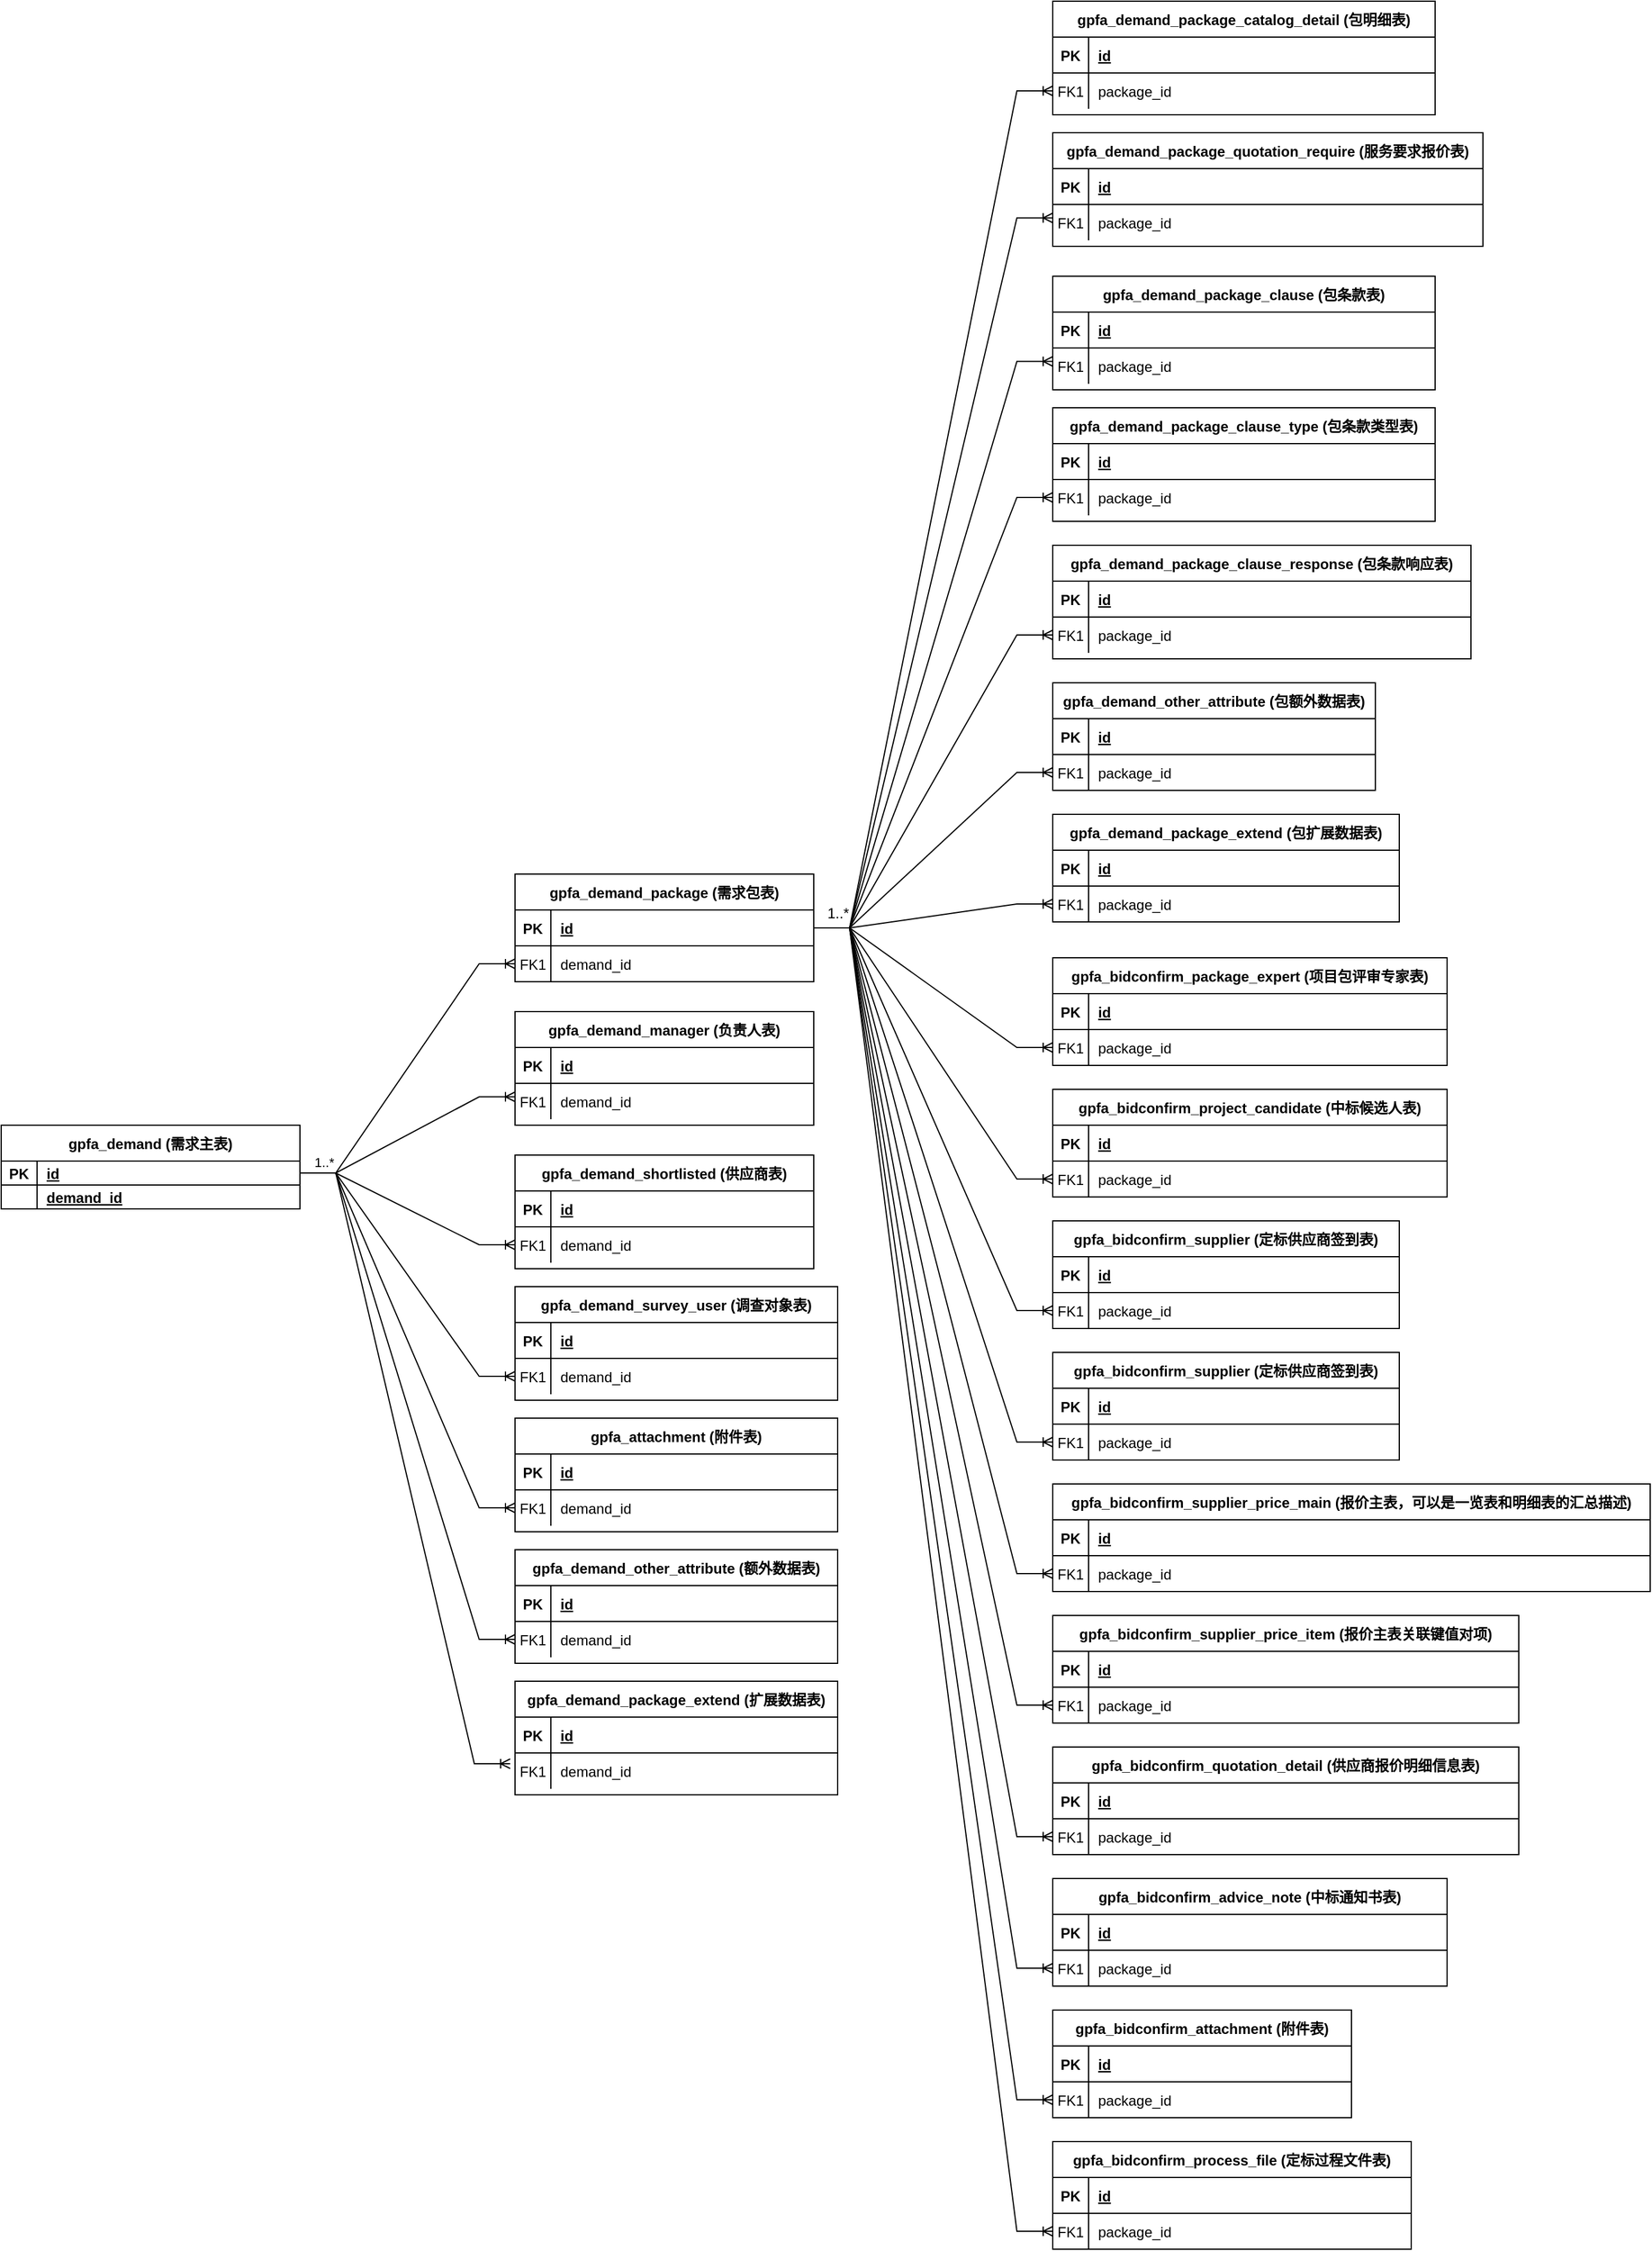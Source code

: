 <mxfile version="24.7.7">
  <diagram id="R2lEEEUBdFMjLlhIrx00" name="Page-1">
    <mxGraphModel dx="1909" dy="2062" grid="1" gridSize="10" guides="1" tooltips="1" connect="1" arrows="1" fold="1" page="1" pageScale="1" pageWidth="850" pageHeight="1100" math="0" shadow="0" extFonts="Permanent Marker^https://fonts.googleapis.com/css?family=Permanent+Marker">
      <root>
        <mxCell id="0" />
        <mxCell id="1" parent="0" />
        <mxCell id="C-vyLk0tnHw3VtMMgP7b-2" value="gpfa_demand_package (需求包表)" style="shape=table;startSize=30;container=1;collapsible=1;childLayout=tableLayout;fixedRows=1;rowLines=0;fontStyle=1;align=center;resizeLast=1;" parent="1" vertex="1">
          <mxGeometry x="510" y="-50" width="250" height="90" as="geometry" />
        </mxCell>
        <mxCell id="C-vyLk0tnHw3VtMMgP7b-3" value="" style="shape=partialRectangle;collapsible=0;dropTarget=0;pointerEvents=0;fillColor=none;points=[[0,0.5],[1,0.5]];portConstraint=eastwest;top=0;left=0;right=0;bottom=1;" parent="C-vyLk0tnHw3VtMMgP7b-2" vertex="1">
          <mxGeometry y="30" width="250" height="30" as="geometry" />
        </mxCell>
        <mxCell id="C-vyLk0tnHw3VtMMgP7b-4" value="PK" style="shape=partialRectangle;overflow=hidden;connectable=0;fillColor=none;top=0;left=0;bottom=0;right=0;fontStyle=1;" parent="C-vyLk0tnHw3VtMMgP7b-3" vertex="1">
          <mxGeometry width="30" height="30" as="geometry">
            <mxRectangle width="30" height="30" as="alternateBounds" />
          </mxGeometry>
        </mxCell>
        <mxCell id="C-vyLk0tnHw3VtMMgP7b-5" value="id " style="shape=partialRectangle;overflow=hidden;connectable=0;fillColor=none;top=0;left=0;bottom=0;right=0;align=left;spacingLeft=6;fontStyle=5;" parent="C-vyLk0tnHw3VtMMgP7b-3" vertex="1">
          <mxGeometry x="30" width="220" height="30" as="geometry">
            <mxRectangle width="220" height="30" as="alternateBounds" />
          </mxGeometry>
        </mxCell>
        <mxCell id="C-vyLk0tnHw3VtMMgP7b-6" value="" style="shape=partialRectangle;collapsible=0;dropTarget=0;pointerEvents=0;fillColor=none;points=[[0,0.5],[1,0.5]];portConstraint=eastwest;top=0;left=0;right=0;bottom=0;" parent="C-vyLk0tnHw3VtMMgP7b-2" vertex="1">
          <mxGeometry y="60" width="250" height="30" as="geometry" />
        </mxCell>
        <mxCell id="C-vyLk0tnHw3VtMMgP7b-7" value="FK1" style="shape=partialRectangle;overflow=hidden;connectable=0;fillColor=none;top=0;left=0;bottom=0;right=0;" parent="C-vyLk0tnHw3VtMMgP7b-6" vertex="1">
          <mxGeometry width="30" height="30" as="geometry">
            <mxRectangle width="30" height="30" as="alternateBounds" />
          </mxGeometry>
        </mxCell>
        <mxCell id="C-vyLk0tnHw3VtMMgP7b-8" value="demand_id" style="shape=partialRectangle;overflow=hidden;connectable=0;fillColor=none;top=0;left=0;bottom=0;right=0;align=left;spacingLeft=6;" parent="C-vyLk0tnHw3VtMMgP7b-6" vertex="1">
          <mxGeometry x="30" width="220" height="30" as="geometry">
            <mxRectangle width="220" height="30" as="alternateBounds" />
          </mxGeometry>
        </mxCell>
        <mxCell id="C-vyLk0tnHw3VtMMgP7b-23" value="gpfa_demand (需求主表)" style="shape=table;startSize=30;container=1;collapsible=1;childLayout=tableLayout;fixedRows=1;rowLines=0;fontStyle=1;align=center;resizeLast=1;" parent="1" vertex="1">
          <mxGeometry x="80" y="160" width="250" height="70" as="geometry" />
        </mxCell>
        <mxCell id="C-vyLk0tnHw3VtMMgP7b-24" value="" style="shape=partialRectangle;collapsible=0;dropTarget=0;pointerEvents=0;fillColor=none;points=[[0,0.5],[1,0.5]];portConstraint=eastwest;top=0;left=0;right=0;bottom=1;" parent="C-vyLk0tnHw3VtMMgP7b-23" vertex="1">
          <mxGeometry y="30" width="250" height="20" as="geometry" />
        </mxCell>
        <mxCell id="C-vyLk0tnHw3VtMMgP7b-25" value="PK" style="shape=partialRectangle;overflow=hidden;connectable=0;fillColor=none;top=0;left=0;bottom=0;right=0;fontStyle=1;" parent="C-vyLk0tnHw3VtMMgP7b-24" vertex="1">
          <mxGeometry width="30" height="20" as="geometry">
            <mxRectangle width="30" height="20" as="alternateBounds" />
          </mxGeometry>
        </mxCell>
        <mxCell id="C-vyLk0tnHw3VtMMgP7b-26" value="id " style="shape=partialRectangle;overflow=hidden;connectable=0;fillColor=none;top=0;left=0;bottom=0;right=0;align=left;spacingLeft=6;fontStyle=5;" parent="C-vyLk0tnHw3VtMMgP7b-24" vertex="1">
          <mxGeometry x="30" width="220" height="20" as="geometry">
            <mxRectangle width="220" height="20" as="alternateBounds" />
          </mxGeometry>
        </mxCell>
        <mxCell id="yrUbXI8ThPMAax_TOY56-81" style="shape=partialRectangle;collapsible=0;dropTarget=0;pointerEvents=0;fillColor=none;points=[[0,0.5],[1,0.5]];portConstraint=eastwest;top=0;left=0;right=0;bottom=1;" parent="C-vyLk0tnHw3VtMMgP7b-23" vertex="1">
          <mxGeometry y="50" width="250" height="20" as="geometry" />
        </mxCell>
        <mxCell id="yrUbXI8ThPMAax_TOY56-82" style="shape=partialRectangle;overflow=hidden;connectable=0;fillColor=none;top=0;left=0;bottom=0;right=0;fontStyle=1;" parent="yrUbXI8ThPMAax_TOY56-81" vertex="1">
          <mxGeometry width="30" height="20" as="geometry">
            <mxRectangle width="30" height="20" as="alternateBounds" />
          </mxGeometry>
        </mxCell>
        <mxCell id="yrUbXI8ThPMAax_TOY56-83" value="demand_id" style="shape=partialRectangle;overflow=hidden;connectable=0;fillColor=none;top=0;left=0;bottom=0;right=0;align=left;spacingLeft=6;fontStyle=5;" parent="yrUbXI8ThPMAax_TOY56-81" vertex="1">
          <mxGeometry x="30" width="220" height="20" as="geometry">
            <mxRectangle width="220" height="20" as="alternateBounds" />
          </mxGeometry>
        </mxCell>
        <mxCell id="v_n73uZWkct7t6xonRbk-57" value="gpfa_demand_package_catalog_detail (包明细表)" style="shape=table;startSize=30;container=1;collapsible=1;childLayout=tableLayout;fixedRows=1;rowLines=0;fontStyle=1;align=center;resizeLast=1;" parent="1" vertex="1">
          <mxGeometry x="960" y="-780" width="320" height="95" as="geometry" />
        </mxCell>
        <mxCell id="v_n73uZWkct7t6xonRbk-58" value="" style="shape=partialRectangle;collapsible=0;dropTarget=0;pointerEvents=0;fillColor=none;points=[[0,0.5],[1,0.5]];portConstraint=eastwest;top=0;left=0;right=0;bottom=1;" parent="v_n73uZWkct7t6xonRbk-57" vertex="1">
          <mxGeometry y="30" width="320" height="30" as="geometry" />
        </mxCell>
        <mxCell id="v_n73uZWkct7t6xonRbk-59" value="PK" style="shape=partialRectangle;overflow=hidden;connectable=0;fillColor=none;top=0;left=0;bottom=0;right=0;fontStyle=1;" parent="v_n73uZWkct7t6xonRbk-58" vertex="1">
          <mxGeometry width="30" height="30" as="geometry">
            <mxRectangle width="30" height="30" as="alternateBounds" />
          </mxGeometry>
        </mxCell>
        <mxCell id="v_n73uZWkct7t6xonRbk-60" value="id " style="shape=partialRectangle;overflow=hidden;connectable=0;fillColor=none;top=0;left=0;bottom=0;right=0;align=left;spacingLeft=6;fontStyle=5;" parent="v_n73uZWkct7t6xonRbk-58" vertex="1">
          <mxGeometry x="30" width="290" height="30" as="geometry">
            <mxRectangle width="290" height="30" as="alternateBounds" />
          </mxGeometry>
        </mxCell>
        <mxCell id="v_n73uZWkct7t6xonRbk-61" value="" style="shape=partialRectangle;collapsible=0;dropTarget=0;pointerEvents=0;fillColor=none;points=[[0,0.5],[1,0.5]];portConstraint=eastwest;top=0;left=0;right=0;bottom=0;" parent="v_n73uZWkct7t6xonRbk-57" vertex="1">
          <mxGeometry y="60" width="320" height="30" as="geometry" />
        </mxCell>
        <mxCell id="v_n73uZWkct7t6xonRbk-62" value="FK1" style="shape=partialRectangle;overflow=hidden;connectable=0;fillColor=none;top=0;left=0;bottom=0;right=0;" parent="v_n73uZWkct7t6xonRbk-61" vertex="1">
          <mxGeometry width="30" height="30" as="geometry">
            <mxRectangle width="30" height="30" as="alternateBounds" />
          </mxGeometry>
        </mxCell>
        <mxCell id="v_n73uZWkct7t6xonRbk-63" value="package_id" style="shape=partialRectangle;overflow=hidden;connectable=0;fillColor=none;top=0;left=0;bottom=0;right=0;align=left;spacingLeft=6;" parent="v_n73uZWkct7t6xonRbk-61" vertex="1">
          <mxGeometry x="30" width="290" height="30" as="geometry">
            <mxRectangle width="290" height="30" as="alternateBounds" />
          </mxGeometry>
        </mxCell>
        <mxCell id="v_n73uZWkct7t6xonRbk-64" value="gpfa_demand_manager (负责人表)" style="shape=table;startSize=30;container=1;collapsible=1;childLayout=tableLayout;fixedRows=1;rowLines=0;fontStyle=1;align=center;resizeLast=1;" parent="1" vertex="1">
          <mxGeometry x="510" y="65" width="250" height="95" as="geometry" />
        </mxCell>
        <mxCell id="v_n73uZWkct7t6xonRbk-65" value="" style="shape=partialRectangle;collapsible=0;dropTarget=0;pointerEvents=0;fillColor=none;points=[[0,0.5],[1,0.5]];portConstraint=eastwest;top=0;left=0;right=0;bottom=1;" parent="v_n73uZWkct7t6xonRbk-64" vertex="1">
          <mxGeometry y="30" width="250" height="30" as="geometry" />
        </mxCell>
        <mxCell id="v_n73uZWkct7t6xonRbk-66" value="PK" style="shape=partialRectangle;overflow=hidden;connectable=0;fillColor=none;top=0;left=0;bottom=0;right=0;fontStyle=1;" parent="v_n73uZWkct7t6xonRbk-65" vertex="1">
          <mxGeometry width="30" height="30" as="geometry">
            <mxRectangle width="30" height="30" as="alternateBounds" />
          </mxGeometry>
        </mxCell>
        <mxCell id="v_n73uZWkct7t6xonRbk-67" value="id " style="shape=partialRectangle;overflow=hidden;connectable=0;fillColor=none;top=0;left=0;bottom=0;right=0;align=left;spacingLeft=6;fontStyle=5;" parent="v_n73uZWkct7t6xonRbk-65" vertex="1">
          <mxGeometry x="30" width="220" height="30" as="geometry">
            <mxRectangle width="220" height="30" as="alternateBounds" />
          </mxGeometry>
        </mxCell>
        <mxCell id="v_n73uZWkct7t6xonRbk-68" value="" style="shape=partialRectangle;collapsible=0;dropTarget=0;pointerEvents=0;fillColor=none;points=[[0,0.5],[1,0.5]];portConstraint=eastwest;top=0;left=0;right=0;bottom=0;" parent="v_n73uZWkct7t6xonRbk-64" vertex="1">
          <mxGeometry y="60" width="250" height="30" as="geometry" />
        </mxCell>
        <mxCell id="v_n73uZWkct7t6xonRbk-69" value="FK1" style="shape=partialRectangle;overflow=hidden;connectable=0;fillColor=none;top=0;left=0;bottom=0;right=0;" parent="v_n73uZWkct7t6xonRbk-68" vertex="1">
          <mxGeometry width="30" height="30" as="geometry">
            <mxRectangle width="30" height="30" as="alternateBounds" />
          </mxGeometry>
        </mxCell>
        <mxCell id="v_n73uZWkct7t6xonRbk-70" value="demand_id" style="shape=partialRectangle;overflow=hidden;connectable=0;fillColor=none;top=0;left=0;bottom=0;right=0;align=left;spacingLeft=6;" parent="v_n73uZWkct7t6xonRbk-68" vertex="1">
          <mxGeometry x="30" width="220" height="30" as="geometry">
            <mxRectangle width="220" height="30" as="alternateBounds" />
          </mxGeometry>
        </mxCell>
        <mxCell id="v_n73uZWkct7t6xonRbk-74" value="gpfa_demand_shortlisted (供应商表)" style="shape=table;startSize=30;container=1;collapsible=1;childLayout=tableLayout;fixedRows=1;rowLines=0;fontStyle=1;align=center;resizeLast=1;" parent="1" vertex="1">
          <mxGeometry x="510" y="185" width="250" height="95" as="geometry" />
        </mxCell>
        <mxCell id="v_n73uZWkct7t6xonRbk-75" value="" style="shape=partialRectangle;collapsible=0;dropTarget=0;pointerEvents=0;fillColor=none;points=[[0,0.5],[1,0.5]];portConstraint=eastwest;top=0;left=0;right=0;bottom=1;" parent="v_n73uZWkct7t6xonRbk-74" vertex="1">
          <mxGeometry y="30" width="250" height="30" as="geometry" />
        </mxCell>
        <mxCell id="v_n73uZWkct7t6xonRbk-76" value="PK" style="shape=partialRectangle;overflow=hidden;connectable=0;fillColor=none;top=0;left=0;bottom=0;right=0;fontStyle=1;" parent="v_n73uZWkct7t6xonRbk-75" vertex="1">
          <mxGeometry width="30" height="30" as="geometry">
            <mxRectangle width="30" height="30" as="alternateBounds" />
          </mxGeometry>
        </mxCell>
        <mxCell id="v_n73uZWkct7t6xonRbk-77" value="id " style="shape=partialRectangle;overflow=hidden;connectable=0;fillColor=none;top=0;left=0;bottom=0;right=0;align=left;spacingLeft=6;fontStyle=5;" parent="v_n73uZWkct7t6xonRbk-75" vertex="1">
          <mxGeometry x="30" width="220" height="30" as="geometry">
            <mxRectangle width="220" height="30" as="alternateBounds" />
          </mxGeometry>
        </mxCell>
        <mxCell id="v_n73uZWkct7t6xonRbk-78" value="" style="shape=partialRectangle;collapsible=0;dropTarget=0;pointerEvents=0;fillColor=none;points=[[0,0.5],[1,0.5]];portConstraint=eastwest;top=0;left=0;right=0;bottom=0;" parent="v_n73uZWkct7t6xonRbk-74" vertex="1">
          <mxGeometry y="60" width="250" height="30" as="geometry" />
        </mxCell>
        <mxCell id="v_n73uZWkct7t6xonRbk-79" value="FK1" style="shape=partialRectangle;overflow=hidden;connectable=0;fillColor=none;top=0;left=0;bottom=0;right=0;" parent="v_n73uZWkct7t6xonRbk-78" vertex="1">
          <mxGeometry width="30" height="30" as="geometry">
            <mxRectangle width="30" height="30" as="alternateBounds" />
          </mxGeometry>
        </mxCell>
        <mxCell id="v_n73uZWkct7t6xonRbk-80" value="demand_id" style="shape=partialRectangle;overflow=hidden;connectable=0;fillColor=none;top=0;left=0;bottom=0;right=0;align=left;spacingLeft=6;" parent="v_n73uZWkct7t6xonRbk-78" vertex="1">
          <mxGeometry x="30" width="220" height="30" as="geometry">
            <mxRectangle width="220" height="30" as="alternateBounds" />
          </mxGeometry>
        </mxCell>
        <mxCell id="v_n73uZWkct7t6xonRbk-81" value="gpfa_demand_survey_user (调查对象表)" style="shape=table;startSize=30;container=1;collapsible=1;childLayout=tableLayout;fixedRows=1;rowLines=0;fontStyle=1;align=center;resizeLast=1;" parent="1" vertex="1">
          <mxGeometry x="510" y="295" width="270" height="95" as="geometry" />
        </mxCell>
        <mxCell id="v_n73uZWkct7t6xonRbk-82" value="" style="shape=partialRectangle;collapsible=0;dropTarget=0;pointerEvents=0;fillColor=none;points=[[0,0.5],[1,0.5]];portConstraint=eastwest;top=0;left=0;right=0;bottom=1;" parent="v_n73uZWkct7t6xonRbk-81" vertex="1">
          <mxGeometry y="30" width="270" height="30" as="geometry" />
        </mxCell>
        <mxCell id="v_n73uZWkct7t6xonRbk-83" value="PK" style="shape=partialRectangle;overflow=hidden;connectable=0;fillColor=none;top=0;left=0;bottom=0;right=0;fontStyle=1;" parent="v_n73uZWkct7t6xonRbk-82" vertex="1">
          <mxGeometry width="30" height="30" as="geometry">
            <mxRectangle width="30" height="30" as="alternateBounds" />
          </mxGeometry>
        </mxCell>
        <mxCell id="v_n73uZWkct7t6xonRbk-84" value="id " style="shape=partialRectangle;overflow=hidden;connectable=0;fillColor=none;top=0;left=0;bottom=0;right=0;align=left;spacingLeft=6;fontStyle=5;" parent="v_n73uZWkct7t6xonRbk-82" vertex="1">
          <mxGeometry x="30" width="240" height="30" as="geometry">
            <mxRectangle width="240" height="30" as="alternateBounds" />
          </mxGeometry>
        </mxCell>
        <mxCell id="v_n73uZWkct7t6xonRbk-85" value="" style="shape=partialRectangle;collapsible=0;dropTarget=0;pointerEvents=0;fillColor=none;points=[[0,0.5],[1,0.5]];portConstraint=eastwest;top=0;left=0;right=0;bottom=0;" parent="v_n73uZWkct7t6xonRbk-81" vertex="1">
          <mxGeometry y="60" width="270" height="30" as="geometry" />
        </mxCell>
        <mxCell id="v_n73uZWkct7t6xonRbk-86" value="FK1" style="shape=partialRectangle;overflow=hidden;connectable=0;fillColor=none;top=0;left=0;bottom=0;right=0;" parent="v_n73uZWkct7t6xonRbk-85" vertex="1">
          <mxGeometry width="30" height="30" as="geometry">
            <mxRectangle width="30" height="30" as="alternateBounds" />
          </mxGeometry>
        </mxCell>
        <mxCell id="v_n73uZWkct7t6xonRbk-87" value="demand_id" style="shape=partialRectangle;overflow=hidden;connectable=0;fillColor=none;top=0;left=0;bottom=0;right=0;align=left;spacingLeft=6;" parent="v_n73uZWkct7t6xonRbk-85" vertex="1">
          <mxGeometry x="30" width="240" height="30" as="geometry">
            <mxRectangle width="240" height="30" as="alternateBounds" />
          </mxGeometry>
        </mxCell>
        <mxCell id="v_n73uZWkct7t6xonRbk-88" value="gpfa_attachment (附件表)" style="shape=table;startSize=30;container=1;collapsible=1;childLayout=tableLayout;fixedRows=1;rowLines=0;fontStyle=1;align=center;resizeLast=1;" parent="1" vertex="1">
          <mxGeometry x="510" y="405" width="270" height="95" as="geometry" />
        </mxCell>
        <mxCell id="v_n73uZWkct7t6xonRbk-89" value="" style="shape=partialRectangle;collapsible=0;dropTarget=0;pointerEvents=0;fillColor=none;points=[[0,0.5],[1,0.5]];portConstraint=eastwest;top=0;left=0;right=0;bottom=1;" parent="v_n73uZWkct7t6xonRbk-88" vertex="1">
          <mxGeometry y="30" width="270" height="30" as="geometry" />
        </mxCell>
        <mxCell id="v_n73uZWkct7t6xonRbk-90" value="PK" style="shape=partialRectangle;overflow=hidden;connectable=0;fillColor=none;top=0;left=0;bottom=0;right=0;fontStyle=1;" parent="v_n73uZWkct7t6xonRbk-89" vertex="1">
          <mxGeometry width="30" height="30" as="geometry">
            <mxRectangle width="30" height="30" as="alternateBounds" />
          </mxGeometry>
        </mxCell>
        <mxCell id="v_n73uZWkct7t6xonRbk-91" value="id " style="shape=partialRectangle;overflow=hidden;connectable=0;fillColor=none;top=0;left=0;bottom=0;right=0;align=left;spacingLeft=6;fontStyle=5;" parent="v_n73uZWkct7t6xonRbk-89" vertex="1">
          <mxGeometry x="30" width="240" height="30" as="geometry">
            <mxRectangle width="240" height="30" as="alternateBounds" />
          </mxGeometry>
        </mxCell>
        <mxCell id="v_n73uZWkct7t6xonRbk-92" value="" style="shape=partialRectangle;collapsible=0;dropTarget=0;pointerEvents=0;fillColor=none;points=[[0,0.5],[1,0.5]];portConstraint=eastwest;top=0;left=0;right=0;bottom=0;" parent="v_n73uZWkct7t6xonRbk-88" vertex="1">
          <mxGeometry y="60" width="270" height="30" as="geometry" />
        </mxCell>
        <mxCell id="v_n73uZWkct7t6xonRbk-93" value="FK1" style="shape=partialRectangle;overflow=hidden;connectable=0;fillColor=none;top=0;left=0;bottom=0;right=0;" parent="v_n73uZWkct7t6xonRbk-92" vertex="1">
          <mxGeometry width="30" height="30" as="geometry">
            <mxRectangle width="30" height="30" as="alternateBounds" />
          </mxGeometry>
        </mxCell>
        <mxCell id="v_n73uZWkct7t6xonRbk-94" value="demand_id" style="shape=partialRectangle;overflow=hidden;connectable=0;fillColor=none;top=0;left=0;bottom=0;right=0;align=left;spacingLeft=6;" parent="v_n73uZWkct7t6xonRbk-92" vertex="1">
          <mxGeometry x="30" width="240" height="30" as="geometry">
            <mxRectangle width="240" height="30" as="alternateBounds" />
          </mxGeometry>
        </mxCell>
        <mxCell id="v_n73uZWkct7t6xonRbk-95" value="gpfa_demand_other_attribute (额外数据表)" style="shape=table;startSize=30;container=1;collapsible=1;childLayout=tableLayout;fixedRows=1;rowLines=0;fontStyle=1;align=center;resizeLast=1;" parent="1" vertex="1">
          <mxGeometry x="510" y="515" width="270" height="95" as="geometry" />
        </mxCell>
        <mxCell id="v_n73uZWkct7t6xonRbk-96" value="" style="shape=partialRectangle;collapsible=0;dropTarget=0;pointerEvents=0;fillColor=none;points=[[0,0.5],[1,0.5]];portConstraint=eastwest;top=0;left=0;right=0;bottom=1;" parent="v_n73uZWkct7t6xonRbk-95" vertex="1">
          <mxGeometry y="30" width="270" height="30" as="geometry" />
        </mxCell>
        <mxCell id="v_n73uZWkct7t6xonRbk-97" value="PK" style="shape=partialRectangle;overflow=hidden;connectable=0;fillColor=none;top=0;left=0;bottom=0;right=0;fontStyle=1;" parent="v_n73uZWkct7t6xonRbk-96" vertex="1">
          <mxGeometry width="30" height="30" as="geometry">
            <mxRectangle width="30" height="30" as="alternateBounds" />
          </mxGeometry>
        </mxCell>
        <mxCell id="v_n73uZWkct7t6xonRbk-98" value="id " style="shape=partialRectangle;overflow=hidden;connectable=0;fillColor=none;top=0;left=0;bottom=0;right=0;align=left;spacingLeft=6;fontStyle=5;" parent="v_n73uZWkct7t6xonRbk-96" vertex="1">
          <mxGeometry x="30" width="240" height="30" as="geometry">
            <mxRectangle width="240" height="30" as="alternateBounds" />
          </mxGeometry>
        </mxCell>
        <mxCell id="v_n73uZWkct7t6xonRbk-99" value="" style="shape=partialRectangle;collapsible=0;dropTarget=0;pointerEvents=0;fillColor=none;points=[[0,0.5],[1,0.5]];portConstraint=eastwest;top=0;left=0;right=0;bottom=0;" parent="v_n73uZWkct7t6xonRbk-95" vertex="1">
          <mxGeometry y="60" width="270" height="30" as="geometry" />
        </mxCell>
        <mxCell id="v_n73uZWkct7t6xonRbk-100" value="FK1" style="shape=partialRectangle;overflow=hidden;connectable=0;fillColor=none;top=0;left=0;bottom=0;right=0;" parent="v_n73uZWkct7t6xonRbk-99" vertex="1">
          <mxGeometry width="30" height="30" as="geometry">
            <mxRectangle width="30" height="30" as="alternateBounds" />
          </mxGeometry>
        </mxCell>
        <mxCell id="v_n73uZWkct7t6xonRbk-101" value="demand_id" style="shape=partialRectangle;overflow=hidden;connectable=0;fillColor=none;top=0;left=0;bottom=0;right=0;align=left;spacingLeft=6;" parent="v_n73uZWkct7t6xonRbk-99" vertex="1">
          <mxGeometry x="30" width="240" height="30" as="geometry">
            <mxRectangle width="240" height="30" as="alternateBounds" />
          </mxGeometry>
        </mxCell>
        <mxCell id="v_n73uZWkct7t6xonRbk-102" value="gpfa_demand_package_extend (扩展数据表)" style="shape=table;startSize=30;container=1;collapsible=1;childLayout=tableLayout;fixedRows=1;rowLines=0;fontStyle=1;align=center;resizeLast=1;" parent="1" vertex="1">
          <mxGeometry x="510" y="625" width="270" height="95" as="geometry" />
        </mxCell>
        <mxCell id="v_n73uZWkct7t6xonRbk-103" value="" style="shape=partialRectangle;collapsible=0;dropTarget=0;pointerEvents=0;fillColor=none;points=[[0,0.5],[1,0.5]];portConstraint=eastwest;top=0;left=0;right=0;bottom=1;" parent="v_n73uZWkct7t6xonRbk-102" vertex="1">
          <mxGeometry y="30" width="270" height="30" as="geometry" />
        </mxCell>
        <mxCell id="v_n73uZWkct7t6xonRbk-104" value="PK" style="shape=partialRectangle;overflow=hidden;connectable=0;fillColor=none;top=0;left=0;bottom=0;right=0;fontStyle=1;" parent="v_n73uZWkct7t6xonRbk-103" vertex="1">
          <mxGeometry width="30" height="30" as="geometry">
            <mxRectangle width="30" height="30" as="alternateBounds" />
          </mxGeometry>
        </mxCell>
        <mxCell id="v_n73uZWkct7t6xonRbk-105" value="id " style="shape=partialRectangle;overflow=hidden;connectable=0;fillColor=none;top=0;left=0;bottom=0;right=0;align=left;spacingLeft=6;fontStyle=5;" parent="v_n73uZWkct7t6xonRbk-103" vertex="1">
          <mxGeometry x="30" width="240" height="30" as="geometry">
            <mxRectangle width="240" height="30" as="alternateBounds" />
          </mxGeometry>
        </mxCell>
        <mxCell id="v_n73uZWkct7t6xonRbk-106" value="" style="shape=partialRectangle;collapsible=0;dropTarget=0;pointerEvents=0;fillColor=none;points=[[0,0.5],[1,0.5]];portConstraint=eastwest;top=0;left=0;right=0;bottom=0;" parent="v_n73uZWkct7t6xonRbk-102" vertex="1">
          <mxGeometry y="60" width="270" height="30" as="geometry" />
        </mxCell>
        <mxCell id="v_n73uZWkct7t6xonRbk-107" value="FK1" style="shape=partialRectangle;overflow=hidden;connectable=0;fillColor=none;top=0;left=0;bottom=0;right=0;" parent="v_n73uZWkct7t6xonRbk-106" vertex="1">
          <mxGeometry width="30" height="30" as="geometry">
            <mxRectangle width="30" height="30" as="alternateBounds" />
          </mxGeometry>
        </mxCell>
        <mxCell id="v_n73uZWkct7t6xonRbk-108" value="demand_id" style="shape=partialRectangle;overflow=hidden;connectable=0;fillColor=none;top=0;left=0;bottom=0;right=0;align=left;spacingLeft=6;" parent="v_n73uZWkct7t6xonRbk-106" vertex="1">
          <mxGeometry x="30" width="240" height="30" as="geometry">
            <mxRectangle width="240" height="30" as="alternateBounds" />
          </mxGeometry>
        </mxCell>
        <mxCell id="v_n73uZWkct7t6xonRbk-109" value="gpfa_demand_package_clause (包条款表)" style="shape=table;startSize=30;container=1;collapsible=1;childLayout=tableLayout;fixedRows=1;rowLines=0;fontStyle=1;align=center;resizeLast=1;" parent="1" vertex="1">
          <mxGeometry x="960" y="-550" width="320" height="95" as="geometry" />
        </mxCell>
        <mxCell id="v_n73uZWkct7t6xonRbk-110" value="" style="shape=partialRectangle;collapsible=0;dropTarget=0;pointerEvents=0;fillColor=none;points=[[0,0.5],[1,0.5]];portConstraint=eastwest;top=0;left=0;right=0;bottom=1;" parent="v_n73uZWkct7t6xonRbk-109" vertex="1">
          <mxGeometry y="30" width="320" height="30" as="geometry" />
        </mxCell>
        <mxCell id="v_n73uZWkct7t6xonRbk-111" value="PK" style="shape=partialRectangle;overflow=hidden;connectable=0;fillColor=none;top=0;left=0;bottom=0;right=0;fontStyle=1;" parent="v_n73uZWkct7t6xonRbk-110" vertex="1">
          <mxGeometry width="30" height="30" as="geometry">
            <mxRectangle width="30" height="30" as="alternateBounds" />
          </mxGeometry>
        </mxCell>
        <mxCell id="v_n73uZWkct7t6xonRbk-112" value="id " style="shape=partialRectangle;overflow=hidden;connectable=0;fillColor=none;top=0;left=0;bottom=0;right=0;align=left;spacingLeft=6;fontStyle=5;" parent="v_n73uZWkct7t6xonRbk-110" vertex="1">
          <mxGeometry x="30" width="290" height="30" as="geometry">
            <mxRectangle width="290" height="30" as="alternateBounds" />
          </mxGeometry>
        </mxCell>
        <mxCell id="v_n73uZWkct7t6xonRbk-113" value="" style="shape=partialRectangle;collapsible=0;dropTarget=0;pointerEvents=0;fillColor=none;points=[[0,0.5],[1,0.5]];portConstraint=eastwest;top=0;left=0;right=0;bottom=0;" parent="v_n73uZWkct7t6xonRbk-109" vertex="1">
          <mxGeometry y="60" width="320" height="30" as="geometry" />
        </mxCell>
        <mxCell id="v_n73uZWkct7t6xonRbk-114" value="FK1" style="shape=partialRectangle;overflow=hidden;connectable=0;fillColor=none;top=0;left=0;bottom=0;right=0;" parent="v_n73uZWkct7t6xonRbk-113" vertex="1">
          <mxGeometry width="30" height="30" as="geometry">
            <mxRectangle width="30" height="30" as="alternateBounds" />
          </mxGeometry>
        </mxCell>
        <mxCell id="v_n73uZWkct7t6xonRbk-115" value="package_id" style="shape=partialRectangle;overflow=hidden;connectable=0;fillColor=none;top=0;left=0;bottom=0;right=0;align=left;spacingLeft=6;" parent="v_n73uZWkct7t6xonRbk-113" vertex="1">
          <mxGeometry x="30" width="290" height="30" as="geometry">
            <mxRectangle width="290" height="30" as="alternateBounds" />
          </mxGeometry>
        </mxCell>
        <mxCell id="v_n73uZWkct7t6xonRbk-116" value="gpfa_demand_package_clause_type (包条款类型表)" style="shape=table;startSize=30;container=1;collapsible=1;childLayout=tableLayout;fixedRows=1;rowLines=0;fontStyle=1;align=center;resizeLast=1;" parent="1" vertex="1">
          <mxGeometry x="960" y="-440" width="320" height="95" as="geometry" />
        </mxCell>
        <mxCell id="v_n73uZWkct7t6xonRbk-117" value="" style="shape=partialRectangle;collapsible=0;dropTarget=0;pointerEvents=0;fillColor=none;points=[[0,0.5],[1,0.5]];portConstraint=eastwest;top=0;left=0;right=0;bottom=1;" parent="v_n73uZWkct7t6xonRbk-116" vertex="1">
          <mxGeometry y="30" width="320" height="30" as="geometry" />
        </mxCell>
        <mxCell id="v_n73uZWkct7t6xonRbk-118" value="PK" style="shape=partialRectangle;overflow=hidden;connectable=0;fillColor=none;top=0;left=0;bottom=0;right=0;fontStyle=1;" parent="v_n73uZWkct7t6xonRbk-117" vertex="1">
          <mxGeometry width="30" height="30" as="geometry">
            <mxRectangle width="30" height="30" as="alternateBounds" />
          </mxGeometry>
        </mxCell>
        <mxCell id="v_n73uZWkct7t6xonRbk-119" value="id " style="shape=partialRectangle;overflow=hidden;connectable=0;fillColor=none;top=0;left=0;bottom=0;right=0;align=left;spacingLeft=6;fontStyle=5;" parent="v_n73uZWkct7t6xonRbk-117" vertex="1">
          <mxGeometry x="30" width="290" height="30" as="geometry">
            <mxRectangle width="290" height="30" as="alternateBounds" />
          </mxGeometry>
        </mxCell>
        <mxCell id="v_n73uZWkct7t6xonRbk-120" value="" style="shape=partialRectangle;collapsible=0;dropTarget=0;pointerEvents=0;fillColor=none;points=[[0,0.5],[1,0.5]];portConstraint=eastwest;top=0;left=0;right=0;bottom=0;" parent="v_n73uZWkct7t6xonRbk-116" vertex="1">
          <mxGeometry y="60" width="320" height="30" as="geometry" />
        </mxCell>
        <mxCell id="v_n73uZWkct7t6xonRbk-121" value="FK1" style="shape=partialRectangle;overflow=hidden;connectable=0;fillColor=none;top=0;left=0;bottom=0;right=0;" parent="v_n73uZWkct7t6xonRbk-120" vertex="1">
          <mxGeometry width="30" height="30" as="geometry">
            <mxRectangle width="30" height="30" as="alternateBounds" />
          </mxGeometry>
        </mxCell>
        <mxCell id="v_n73uZWkct7t6xonRbk-122" value="package_id" style="shape=partialRectangle;overflow=hidden;connectable=0;fillColor=none;top=0;left=0;bottom=0;right=0;align=left;spacingLeft=6;" parent="v_n73uZWkct7t6xonRbk-120" vertex="1">
          <mxGeometry x="30" width="290" height="30" as="geometry">
            <mxRectangle width="290" height="30" as="alternateBounds" />
          </mxGeometry>
        </mxCell>
        <mxCell id="v_n73uZWkct7t6xonRbk-123" value="gpfa_demand_package_clause_response (包条款响应表)" style="shape=table;startSize=30;container=1;collapsible=1;childLayout=tableLayout;fixedRows=1;rowLines=0;fontStyle=1;align=center;resizeLast=1;" parent="1" vertex="1">
          <mxGeometry x="960" y="-325" width="350" height="95" as="geometry" />
        </mxCell>
        <mxCell id="v_n73uZWkct7t6xonRbk-124" value="" style="shape=partialRectangle;collapsible=0;dropTarget=0;pointerEvents=0;fillColor=none;points=[[0,0.5],[1,0.5]];portConstraint=eastwest;top=0;left=0;right=0;bottom=1;" parent="v_n73uZWkct7t6xonRbk-123" vertex="1">
          <mxGeometry y="30" width="350" height="30" as="geometry" />
        </mxCell>
        <mxCell id="v_n73uZWkct7t6xonRbk-125" value="PK" style="shape=partialRectangle;overflow=hidden;connectable=0;fillColor=none;top=0;left=0;bottom=0;right=0;fontStyle=1;" parent="v_n73uZWkct7t6xonRbk-124" vertex="1">
          <mxGeometry width="30" height="30" as="geometry">
            <mxRectangle width="30" height="30" as="alternateBounds" />
          </mxGeometry>
        </mxCell>
        <mxCell id="v_n73uZWkct7t6xonRbk-126" value="id " style="shape=partialRectangle;overflow=hidden;connectable=0;fillColor=none;top=0;left=0;bottom=0;right=0;align=left;spacingLeft=6;fontStyle=5;" parent="v_n73uZWkct7t6xonRbk-124" vertex="1">
          <mxGeometry x="30" width="320" height="30" as="geometry">
            <mxRectangle width="320" height="30" as="alternateBounds" />
          </mxGeometry>
        </mxCell>
        <mxCell id="v_n73uZWkct7t6xonRbk-127" value="" style="shape=partialRectangle;collapsible=0;dropTarget=0;pointerEvents=0;fillColor=none;points=[[0,0.5],[1,0.5]];portConstraint=eastwest;top=0;left=0;right=0;bottom=0;" parent="v_n73uZWkct7t6xonRbk-123" vertex="1">
          <mxGeometry y="60" width="350" height="30" as="geometry" />
        </mxCell>
        <mxCell id="v_n73uZWkct7t6xonRbk-128" value="FK1" style="shape=partialRectangle;overflow=hidden;connectable=0;fillColor=none;top=0;left=0;bottom=0;right=0;" parent="v_n73uZWkct7t6xonRbk-127" vertex="1">
          <mxGeometry width="30" height="30" as="geometry">
            <mxRectangle width="30" height="30" as="alternateBounds" />
          </mxGeometry>
        </mxCell>
        <mxCell id="v_n73uZWkct7t6xonRbk-129" value="package_id" style="shape=partialRectangle;overflow=hidden;connectable=0;fillColor=none;top=0;left=0;bottom=0;right=0;align=left;spacingLeft=6;" parent="v_n73uZWkct7t6xonRbk-127" vertex="1">
          <mxGeometry x="30" width="320" height="30" as="geometry">
            <mxRectangle width="320" height="30" as="alternateBounds" />
          </mxGeometry>
        </mxCell>
        <mxCell id="v_n73uZWkct7t6xonRbk-130" value="gpfa_demand_package_quotation_require (服务要求报价表)" style="shape=table;startSize=30;container=1;collapsible=1;childLayout=tableLayout;fixedRows=1;rowLines=0;fontStyle=1;align=center;resizeLast=1;" parent="1" vertex="1">
          <mxGeometry x="960" y="-670" width="360" height="95" as="geometry" />
        </mxCell>
        <mxCell id="v_n73uZWkct7t6xonRbk-131" value="" style="shape=partialRectangle;collapsible=0;dropTarget=0;pointerEvents=0;fillColor=none;points=[[0,0.5],[1,0.5]];portConstraint=eastwest;top=0;left=0;right=0;bottom=1;" parent="v_n73uZWkct7t6xonRbk-130" vertex="1">
          <mxGeometry y="30" width="360" height="30" as="geometry" />
        </mxCell>
        <mxCell id="v_n73uZWkct7t6xonRbk-132" value="PK" style="shape=partialRectangle;overflow=hidden;connectable=0;fillColor=none;top=0;left=0;bottom=0;right=0;fontStyle=1;" parent="v_n73uZWkct7t6xonRbk-131" vertex="1">
          <mxGeometry width="30" height="30" as="geometry">
            <mxRectangle width="30" height="30" as="alternateBounds" />
          </mxGeometry>
        </mxCell>
        <mxCell id="v_n73uZWkct7t6xonRbk-133" value="id " style="shape=partialRectangle;overflow=hidden;connectable=0;fillColor=none;top=0;left=0;bottom=0;right=0;align=left;spacingLeft=6;fontStyle=5;" parent="v_n73uZWkct7t6xonRbk-131" vertex="1">
          <mxGeometry x="30" width="330" height="30" as="geometry">
            <mxRectangle width="330" height="30" as="alternateBounds" />
          </mxGeometry>
        </mxCell>
        <mxCell id="v_n73uZWkct7t6xonRbk-134" value="" style="shape=partialRectangle;collapsible=0;dropTarget=0;pointerEvents=0;fillColor=none;points=[[0,0.5],[1,0.5]];portConstraint=eastwest;top=0;left=0;right=0;bottom=0;" parent="v_n73uZWkct7t6xonRbk-130" vertex="1">
          <mxGeometry y="60" width="360" height="30" as="geometry" />
        </mxCell>
        <mxCell id="v_n73uZWkct7t6xonRbk-135" value="FK1" style="shape=partialRectangle;overflow=hidden;connectable=0;fillColor=none;top=0;left=0;bottom=0;right=0;" parent="v_n73uZWkct7t6xonRbk-134" vertex="1">
          <mxGeometry width="30" height="30" as="geometry">
            <mxRectangle width="30" height="30" as="alternateBounds" />
          </mxGeometry>
        </mxCell>
        <mxCell id="v_n73uZWkct7t6xonRbk-136" value="package_id" style="shape=partialRectangle;overflow=hidden;connectable=0;fillColor=none;top=0;left=0;bottom=0;right=0;align=left;spacingLeft=6;" parent="v_n73uZWkct7t6xonRbk-134" vertex="1">
          <mxGeometry x="30" width="330" height="30" as="geometry">
            <mxRectangle width="330" height="30" as="alternateBounds" />
          </mxGeometry>
        </mxCell>
        <mxCell id="v_n73uZWkct7t6xonRbk-172" value="gpfa_demand_other_attribute (包额外数据表)" style="shape=table;startSize=30;container=1;collapsible=1;childLayout=tableLayout;fixedRows=1;rowLines=0;fontStyle=1;align=center;resizeLast=1;" parent="1" vertex="1">
          <mxGeometry x="960" y="-210" width="270" height="90" as="geometry" />
        </mxCell>
        <mxCell id="v_n73uZWkct7t6xonRbk-173" value="" style="shape=partialRectangle;collapsible=0;dropTarget=0;pointerEvents=0;fillColor=none;points=[[0,0.5],[1,0.5]];portConstraint=eastwest;top=0;left=0;right=0;bottom=1;" parent="v_n73uZWkct7t6xonRbk-172" vertex="1">
          <mxGeometry y="30" width="270" height="30" as="geometry" />
        </mxCell>
        <mxCell id="v_n73uZWkct7t6xonRbk-174" value="PK" style="shape=partialRectangle;overflow=hidden;connectable=0;fillColor=none;top=0;left=0;bottom=0;right=0;fontStyle=1;" parent="v_n73uZWkct7t6xonRbk-173" vertex="1">
          <mxGeometry width="30" height="30" as="geometry">
            <mxRectangle width="30" height="30" as="alternateBounds" />
          </mxGeometry>
        </mxCell>
        <mxCell id="v_n73uZWkct7t6xonRbk-175" value="id " style="shape=partialRectangle;overflow=hidden;connectable=0;fillColor=none;top=0;left=0;bottom=0;right=0;align=left;spacingLeft=6;fontStyle=5;" parent="v_n73uZWkct7t6xonRbk-173" vertex="1">
          <mxGeometry x="30" width="240" height="30" as="geometry">
            <mxRectangle width="240" height="30" as="alternateBounds" />
          </mxGeometry>
        </mxCell>
        <mxCell id="v_n73uZWkct7t6xonRbk-176" value="" style="shape=partialRectangle;collapsible=0;dropTarget=0;pointerEvents=0;fillColor=none;points=[[0,0.5],[1,0.5]];portConstraint=eastwest;top=0;left=0;right=0;bottom=0;" parent="v_n73uZWkct7t6xonRbk-172" vertex="1">
          <mxGeometry y="60" width="270" height="30" as="geometry" />
        </mxCell>
        <mxCell id="v_n73uZWkct7t6xonRbk-177" value="FK1" style="shape=partialRectangle;overflow=hidden;connectable=0;fillColor=none;top=0;left=0;bottom=0;right=0;" parent="v_n73uZWkct7t6xonRbk-176" vertex="1">
          <mxGeometry width="30" height="30" as="geometry">
            <mxRectangle width="30" height="30" as="alternateBounds" />
          </mxGeometry>
        </mxCell>
        <mxCell id="v_n73uZWkct7t6xonRbk-178" value="package_id" style="shape=partialRectangle;overflow=hidden;connectable=0;fillColor=none;top=0;left=0;bottom=0;right=0;align=left;spacingLeft=6;" parent="v_n73uZWkct7t6xonRbk-176" vertex="1">
          <mxGeometry x="30" width="240" height="30" as="geometry">
            <mxRectangle width="240" height="30" as="alternateBounds" />
          </mxGeometry>
        </mxCell>
        <mxCell id="v_n73uZWkct7t6xonRbk-179" value="gpfa_demand_package_extend (包扩展数据表)" style="shape=table;startSize=30;container=1;collapsible=1;childLayout=tableLayout;fixedRows=1;rowLines=0;fontStyle=1;align=center;resizeLast=1;" parent="1" vertex="1">
          <mxGeometry x="960" y="-100" width="290" height="90" as="geometry" />
        </mxCell>
        <mxCell id="v_n73uZWkct7t6xonRbk-180" value="" style="shape=partialRectangle;collapsible=0;dropTarget=0;pointerEvents=0;fillColor=none;points=[[0,0.5],[1,0.5]];portConstraint=eastwest;top=0;left=0;right=0;bottom=1;" parent="v_n73uZWkct7t6xonRbk-179" vertex="1">
          <mxGeometry y="30" width="290" height="30" as="geometry" />
        </mxCell>
        <mxCell id="v_n73uZWkct7t6xonRbk-181" value="PK" style="shape=partialRectangle;overflow=hidden;connectable=0;fillColor=none;top=0;left=0;bottom=0;right=0;fontStyle=1;" parent="v_n73uZWkct7t6xonRbk-180" vertex="1">
          <mxGeometry width="30" height="30" as="geometry">
            <mxRectangle width="30" height="30" as="alternateBounds" />
          </mxGeometry>
        </mxCell>
        <mxCell id="v_n73uZWkct7t6xonRbk-182" value="id " style="shape=partialRectangle;overflow=hidden;connectable=0;fillColor=none;top=0;left=0;bottom=0;right=0;align=left;spacingLeft=6;fontStyle=5;" parent="v_n73uZWkct7t6xonRbk-180" vertex="1">
          <mxGeometry x="30" width="260" height="30" as="geometry">
            <mxRectangle width="260" height="30" as="alternateBounds" />
          </mxGeometry>
        </mxCell>
        <mxCell id="v_n73uZWkct7t6xonRbk-183" value="" style="shape=partialRectangle;collapsible=0;dropTarget=0;pointerEvents=0;fillColor=none;points=[[0,0.5],[1,0.5]];portConstraint=eastwest;top=0;left=0;right=0;bottom=0;" parent="v_n73uZWkct7t6xonRbk-179" vertex="1">
          <mxGeometry y="60" width="290" height="30" as="geometry" />
        </mxCell>
        <mxCell id="v_n73uZWkct7t6xonRbk-184" value="FK1" style="shape=partialRectangle;overflow=hidden;connectable=0;fillColor=none;top=0;left=0;bottom=0;right=0;" parent="v_n73uZWkct7t6xonRbk-183" vertex="1">
          <mxGeometry width="30" height="30" as="geometry">
            <mxRectangle width="30" height="30" as="alternateBounds" />
          </mxGeometry>
        </mxCell>
        <mxCell id="v_n73uZWkct7t6xonRbk-185" value="package_id" style="shape=partialRectangle;overflow=hidden;connectable=0;fillColor=none;top=0;left=0;bottom=0;right=0;align=left;spacingLeft=6;" parent="v_n73uZWkct7t6xonRbk-183" vertex="1">
          <mxGeometry x="30" width="260" height="30" as="geometry">
            <mxRectangle width="260" height="30" as="alternateBounds" />
          </mxGeometry>
        </mxCell>
        <mxCell id="yrUbXI8ThPMAax_TOY56-1" value="gpfa_bidconfirm_package_expert (项目包评审专家表)" style="shape=table;startSize=30;container=1;collapsible=1;childLayout=tableLayout;fixedRows=1;rowLines=0;fontStyle=1;align=center;resizeLast=1;" parent="1" vertex="1">
          <mxGeometry x="960" y="20" width="330" height="90" as="geometry" />
        </mxCell>
        <mxCell id="yrUbXI8ThPMAax_TOY56-2" value="" style="shape=partialRectangle;collapsible=0;dropTarget=0;pointerEvents=0;fillColor=none;points=[[0,0.5],[1,0.5]];portConstraint=eastwest;top=0;left=0;right=0;bottom=1;" parent="yrUbXI8ThPMAax_TOY56-1" vertex="1">
          <mxGeometry y="30" width="330" height="30" as="geometry" />
        </mxCell>
        <mxCell id="yrUbXI8ThPMAax_TOY56-3" value="PK" style="shape=partialRectangle;overflow=hidden;connectable=0;fillColor=none;top=0;left=0;bottom=0;right=0;fontStyle=1;" parent="yrUbXI8ThPMAax_TOY56-2" vertex="1">
          <mxGeometry width="30" height="30" as="geometry">
            <mxRectangle width="30" height="30" as="alternateBounds" />
          </mxGeometry>
        </mxCell>
        <mxCell id="yrUbXI8ThPMAax_TOY56-4" value="id " style="shape=partialRectangle;overflow=hidden;connectable=0;fillColor=none;top=0;left=0;bottom=0;right=0;align=left;spacingLeft=6;fontStyle=5;" parent="yrUbXI8ThPMAax_TOY56-2" vertex="1">
          <mxGeometry x="30" width="300" height="30" as="geometry">
            <mxRectangle width="300" height="30" as="alternateBounds" />
          </mxGeometry>
        </mxCell>
        <mxCell id="yrUbXI8ThPMAax_TOY56-5" value="" style="shape=partialRectangle;collapsible=0;dropTarget=0;pointerEvents=0;fillColor=none;points=[[0,0.5],[1,0.5]];portConstraint=eastwest;top=0;left=0;right=0;bottom=0;" parent="yrUbXI8ThPMAax_TOY56-1" vertex="1">
          <mxGeometry y="60" width="330" height="30" as="geometry" />
        </mxCell>
        <mxCell id="yrUbXI8ThPMAax_TOY56-6" value="FK1" style="shape=partialRectangle;overflow=hidden;connectable=0;fillColor=none;top=0;left=0;bottom=0;right=0;" parent="yrUbXI8ThPMAax_TOY56-5" vertex="1">
          <mxGeometry width="30" height="30" as="geometry">
            <mxRectangle width="30" height="30" as="alternateBounds" />
          </mxGeometry>
        </mxCell>
        <mxCell id="yrUbXI8ThPMAax_TOY56-7" value="package_id" style="shape=partialRectangle;overflow=hidden;connectable=0;fillColor=none;top=0;left=0;bottom=0;right=0;align=left;spacingLeft=6;" parent="yrUbXI8ThPMAax_TOY56-5" vertex="1">
          <mxGeometry x="30" width="300" height="30" as="geometry">
            <mxRectangle width="300" height="30" as="alternateBounds" />
          </mxGeometry>
        </mxCell>
        <mxCell id="yrUbXI8ThPMAax_TOY56-8" value="gpfa_bidconfirm_project_candidate (中标候选人表)" style="shape=table;startSize=30;container=1;collapsible=1;childLayout=tableLayout;fixedRows=1;rowLines=0;fontStyle=1;align=center;resizeLast=1;" parent="1" vertex="1">
          <mxGeometry x="960" y="130" width="330" height="90" as="geometry" />
        </mxCell>
        <mxCell id="yrUbXI8ThPMAax_TOY56-9" value="" style="shape=partialRectangle;collapsible=0;dropTarget=0;pointerEvents=0;fillColor=none;points=[[0,0.5],[1,0.5]];portConstraint=eastwest;top=0;left=0;right=0;bottom=1;" parent="yrUbXI8ThPMAax_TOY56-8" vertex="1">
          <mxGeometry y="30" width="330" height="30" as="geometry" />
        </mxCell>
        <mxCell id="yrUbXI8ThPMAax_TOY56-10" value="PK" style="shape=partialRectangle;overflow=hidden;connectable=0;fillColor=none;top=0;left=0;bottom=0;right=0;fontStyle=1;" parent="yrUbXI8ThPMAax_TOY56-9" vertex="1">
          <mxGeometry width="30" height="30" as="geometry">
            <mxRectangle width="30" height="30" as="alternateBounds" />
          </mxGeometry>
        </mxCell>
        <mxCell id="yrUbXI8ThPMAax_TOY56-11" value="id " style="shape=partialRectangle;overflow=hidden;connectable=0;fillColor=none;top=0;left=0;bottom=0;right=0;align=left;spacingLeft=6;fontStyle=5;" parent="yrUbXI8ThPMAax_TOY56-9" vertex="1">
          <mxGeometry x="30" width="300" height="30" as="geometry">
            <mxRectangle width="300" height="30" as="alternateBounds" />
          </mxGeometry>
        </mxCell>
        <mxCell id="yrUbXI8ThPMAax_TOY56-12" value="" style="shape=partialRectangle;collapsible=0;dropTarget=0;pointerEvents=0;fillColor=none;points=[[0,0.5],[1,0.5]];portConstraint=eastwest;top=0;left=0;right=0;bottom=0;" parent="yrUbXI8ThPMAax_TOY56-8" vertex="1">
          <mxGeometry y="60" width="330" height="30" as="geometry" />
        </mxCell>
        <mxCell id="yrUbXI8ThPMAax_TOY56-13" value="FK1" style="shape=partialRectangle;overflow=hidden;connectable=0;fillColor=none;top=0;left=0;bottom=0;right=0;" parent="yrUbXI8ThPMAax_TOY56-12" vertex="1">
          <mxGeometry width="30" height="30" as="geometry">
            <mxRectangle width="30" height="30" as="alternateBounds" />
          </mxGeometry>
        </mxCell>
        <mxCell id="yrUbXI8ThPMAax_TOY56-14" value="package_id" style="shape=partialRectangle;overflow=hidden;connectable=0;fillColor=none;top=0;left=0;bottom=0;right=0;align=left;spacingLeft=6;" parent="yrUbXI8ThPMAax_TOY56-12" vertex="1">
          <mxGeometry x="30" width="300" height="30" as="geometry">
            <mxRectangle width="300" height="30" as="alternateBounds" />
          </mxGeometry>
        </mxCell>
        <mxCell id="yrUbXI8ThPMAax_TOY56-15" value="gpfa_bidconfirm_supplier (定标供应商签到表)" style="shape=table;startSize=30;container=1;collapsible=1;childLayout=tableLayout;fixedRows=1;rowLines=0;fontStyle=1;align=center;resizeLast=1;" parent="1" vertex="1">
          <mxGeometry x="960" y="240" width="290" height="90" as="geometry" />
        </mxCell>
        <mxCell id="yrUbXI8ThPMAax_TOY56-16" value="" style="shape=partialRectangle;collapsible=0;dropTarget=0;pointerEvents=0;fillColor=none;points=[[0,0.5],[1,0.5]];portConstraint=eastwest;top=0;left=0;right=0;bottom=1;" parent="yrUbXI8ThPMAax_TOY56-15" vertex="1">
          <mxGeometry y="30" width="290" height="30" as="geometry" />
        </mxCell>
        <mxCell id="yrUbXI8ThPMAax_TOY56-17" value="PK" style="shape=partialRectangle;overflow=hidden;connectable=0;fillColor=none;top=0;left=0;bottom=0;right=0;fontStyle=1;" parent="yrUbXI8ThPMAax_TOY56-16" vertex="1">
          <mxGeometry width="30" height="30" as="geometry">
            <mxRectangle width="30" height="30" as="alternateBounds" />
          </mxGeometry>
        </mxCell>
        <mxCell id="yrUbXI8ThPMAax_TOY56-18" value="id " style="shape=partialRectangle;overflow=hidden;connectable=0;fillColor=none;top=0;left=0;bottom=0;right=0;align=left;spacingLeft=6;fontStyle=5;" parent="yrUbXI8ThPMAax_TOY56-16" vertex="1">
          <mxGeometry x="30" width="260" height="30" as="geometry">
            <mxRectangle width="260" height="30" as="alternateBounds" />
          </mxGeometry>
        </mxCell>
        <mxCell id="yrUbXI8ThPMAax_TOY56-19" value="" style="shape=partialRectangle;collapsible=0;dropTarget=0;pointerEvents=0;fillColor=none;points=[[0,0.5],[1,0.5]];portConstraint=eastwest;top=0;left=0;right=0;bottom=0;" parent="yrUbXI8ThPMAax_TOY56-15" vertex="1">
          <mxGeometry y="60" width="290" height="30" as="geometry" />
        </mxCell>
        <mxCell id="yrUbXI8ThPMAax_TOY56-20" value="FK1" style="shape=partialRectangle;overflow=hidden;connectable=0;fillColor=none;top=0;left=0;bottom=0;right=0;" parent="yrUbXI8ThPMAax_TOY56-19" vertex="1">
          <mxGeometry width="30" height="30" as="geometry">
            <mxRectangle width="30" height="30" as="alternateBounds" />
          </mxGeometry>
        </mxCell>
        <mxCell id="yrUbXI8ThPMAax_TOY56-21" value="package_id" style="shape=partialRectangle;overflow=hidden;connectable=0;fillColor=none;top=0;left=0;bottom=0;right=0;align=left;spacingLeft=6;" parent="yrUbXI8ThPMAax_TOY56-19" vertex="1">
          <mxGeometry x="30" width="260" height="30" as="geometry">
            <mxRectangle width="260" height="30" as="alternateBounds" />
          </mxGeometry>
        </mxCell>
        <mxCell id="yrUbXI8ThPMAax_TOY56-22" value="gpfa_bidconfirm_supplier (定标供应商签到表)" style="shape=table;startSize=30;container=1;collapsible=1;childLayout=tableLayout;fixedRows=1;rowLines=0;fontStyle=1;align=center;resizeLast=1;" parent="1" vertex="1">
          <mxGeometry x="960" y="350" width="290" height="90" as="geometry" />
        </mxCell>
        <mxCell id="yrUbXI8ThPMAax_TOY56-23" value="" style="shape=partialRectangle;collapsible=0;dropTarget=0;pointerEvents=0;fillColor=none;points=[[0,0.5],[1,0.5]];portConstraint=eastwest;top=0;left=0;right=0;bottom=1;" parent="yrUbXI8ThPMAax_TOY56-22" vertex="1">
          <mxGeometry y="30" width="290" height="30" as="geometry" />
        </mxCell>
        <mxCell id="yrUbXI8ThPMAax_TOY56-24" value="PK" style="shape=partialRectangle;overflow=hidden;connectable=0;fillColor=none;top=0;left=0;bottom=0;right=0;fontStyle=1;" parent="yrUbXI8ThPMAax_TOY56-23" vertex="1">
          <mxGeometry width="30" height="30" as="geometry">
            <mxRectangle width="30" height="30" as="alternateBounds" />
          </mxGeometry>
        </mxCell>
        <mxCell id="yrUbXI8ThPMAax_TOY56-25" value="id " style="shape=partialRectangle;overflow=hidden;connectable=0;fillColor=none;top=0;left=0;bottom=0;right=0;align=left;spacingLeft=6;fontStyle=5;" parent="yrUbXI8ThPMAax_TOY56-23" vertex="1">
          <mxGeometry x="30" width="260" height="30" as="geometry">
            <mxRectangle width="260" height="30" as="alternateBounds" />
          </mxGeometry>
        </mxCell>
        <mxCell id="yrUbXI8ThPMAax_TOY56-26" value="" style="shape=partialRectangle;collapsible=0;dropTarget=0;pointerEvents=0;fillColor=none;points=[[0,0.5],[1,0.5]];portConstraint=eastwest;top=0;left=0;right=0;bottom=0;" parent="yrUbXI8ThPMAax_TOY56-22" vertex="1">
          <mxGeometry y="60" width="290" height="30" as="geometry" />
        </mxCell>
        <mxCell id="yrUbXI8ThPMAax_TOY56-27" value="FK1" style="shape=partialRectangle;overflow=hidden;connectable=0;fillColor=none;top=0;left=0;bottom=0;right=0;" parent="yrUbXI8ThPMAax_TOY56-26" vertex="1">
          <mxGeometry width="30" height="30" as="geometry">
            <mxRectangle width="30" height="30" as="alternateBounds" />
          </mxGeometry>
        </mxCell>
        <mxCell id="yrUbXI8ThPMAax_TOY56-28" value="package_id" style="shape=partialRectangle;overflow=hidden;connectable=0;fillColor=none;top=0;left=0;bottom=0;right=0;align=left;spacingLeft=6;" parent="yrUbXI8ThPMAax_TOY56-26" vertex="1">
          <mxGeometry x="30" width="260" height="30" as="geometry">
            <mxRectangle width="260" height="30" as="alternateBounds" />
          </mxGeometry>
        </mxCell>
        <mxCell id="yrUbXI8ThPMAax_TOY56-29" value="gpfa_bidconfirm_supplier_price_main (报价主表，可以是一览表和明细表的汇总描述)" style="shape=table;startSize=30;container=1;collapsible=1;childLayout=tableLayout;fixedRows=1;rowLines=0;fontStyle=1;align=center;resizeLast=1;" parent="1" vertex="1">
          <mxGeometry x="960" y="460" width="500" height="90" as="geometry" />
        </mxCell>
        <mxCell id="yrUbXI8ThPMAax_TOY56-30" value="" style="shape=partialRectangle;collapsible=0;dropTarget=0;pointerEvents=0;fillColor=none;points=[[0,0.5],[1,0.5]];portConstraint=eastwest;top=0;left=0;right=0;bottom=1;" parent="yrUbXI8ThPMAax_TOY56-29" vertex="1">
          <mxGeometry y="30" width="500" height="30" as="geometry" />
        </mxCell>
        <mxCell id="yrUbXI8ThPMAax_TOY56-31" value="PK" style="shape=partialRectangle;overflow=hidden;connectable=0;fillColor=none;top=0;left=0;bottom=0;right=0;fontStyle=1;" parent="yrUbXI8ThPMAax_TOY56-30" vertex="1">
          <mxGeometry width="30" height="30" as="geometry">
            <mxRectangle width="30" height="30" as="alternateBounds" />
          </mxGeometry>
        </mxCell>
        <mxCell id="yrUbXI8ThPMAax_TOY56-32" value="id " style="shape=partialRectangle;overflow=hidden;connectable=0;fillColor=none;top=0;left=0;bottom=0;right=0;align=left;spacingLeft=6;fontStyle=5;" parent="yrUbXI8ThPMAax_TOY56-30" vertex="1">
          <mxGeometry x="30" width="470" height="30" as="geometry">
            <mxRectangle width="470" height="30" as="alternateBounds" />
          </mxGeometry>
        </mxCell>
        <mxCell id="yrUbXI8ThPMAax_TOY56-33" value="" style="shape=partialRectangle;collapsible=0;dropTarget=0;pointerEvents=0;fillColor=none;points=[[0,0.5],[1,0.5]];portConstraint=eastwest;top=0;left=0;right=0;bottom=0;" parent="yrUbXI8ThPMAax_TOY56-29" vertex="1">
          <mxGeometry y="60" width="500" height="30" as="geometry" />
        </mxCell>
        <mxCell id="yrUbXI8ThPMAax_TOY56-34" value="FK1" style="shape=partialRectangle;overflow=hidden;connectable=0;fillColor=none;top=0;left=0;bottom=0;right=0;" parent="yrUbXI8ThPMAax_TOY56-33" vertex="1">
          <mxGeometry width="30" height="30" as="geometry">
            <mxRectangle width="30" height="30" as="alternateBounds" />
          </mxGeometry>
        </mxCell>
        <mxCell id="yrUbXI8ThPMAax_TOY56-35" value="package_id" style="shape=partialRectangle;overflow=hidden;connectable=0;fillColor=none;top=0;left=0;bottom=0;right=0;align=left;spacingLeft=6;" parent="yrUbXI8ThPMAax_TOY56-33" vertex="1">
          <mxGeometry x="30" width="470" height="30" as="geometry">
            <mxRectangle width="470" height="30" as="alternateBounds" />
          </mxGeometry>
        </mxCell>
        <mxCell id="yrUbXI8ThPMAax_TOY56-43" value="gpfa_bidconfirm_supplier_price_item (报价主表关联键值对项)" style="shape=table;startSize=30;container=1;collapsible=1;childLayout=tableLayout;fixedRows=1;rowLines=0;fontStyle=1;align=center;resizeLast=1;" parent="1" vertex="1">
          <mxGeometry x="960" y="570" width="390" height="90" as="geometry" />
        </mxCell>
        <mxCell id="yrUbXI8ThPMAax_TOY56-44" value="" style="shape=partialRectangle;collapsible=0;dropTarget=0;pointerEvents=0;fillColor=none;points=[[0,0.5],[1,0.5]];portConstraint=eastwest;top=0;left=0;right=0;bottom=1;" parent="yrUbXI8ThPMAax_TOY56-43" vertex="1">
          <mxGeometry y="30" width="390" height="30" as="geometry" />
        </mxCell>
        <mxCell id="yrUbXI8ThPMAax_TOY56-45" value="PK" style="shape=partialRectangle;overflow=hidden;connectable=0;fillColor=none;top=0;left=0;bottom=0;right=0;fontStyle=1;" parent="yrUbXI8ThPMAax_TOY56-44" vertex="1">
          <mxGeometry width="30" height="30" as="geometry">
            <mxRectangle width="30" height="30" as="alternateBounds" />
          </mxGeometry>
        </mxCell>
        <mxCell id="yrUbXI8ThPMAax_TOY56-46" value="id " style="shape=partialRectangle;overflow=hidden;connectable=0;fillColor=none;top=0;left=0;bottom=0;right=0;align=left;spacingLeft=6;fontStyle=5;" parent="yrUbXI8ThPMAax_TOY56-44" vertex="1">
          <mxGeometry x="30" width="360" height="30" as="geometry">
            <mxRectangle width="360" height="30" as="alternateBounds" />
          </mxGeometry>
        </mxCell>
        <mxCell id="yrUbXI8ThPMAax_TOY56-47" value="" style="shape=partialRectangle;collapsible=0;dropTarget=0;pointerEvents=0;fillColor=none;points=[[0,0.5],[1,0.5]];portConstraint=eastwest;top=0;left=0;right=0;bottom=0;" parent="yrUbXI8ThPMAax_TOY56-43" vertex="1">
          <mxGeometry y="60" width="390" height="30" as="geometry" />
        </mxCell>
        <mxCell id="yrUbXI8ThPMAax_TOY56-48" value="FK1" style="shape=partialRectangle;overflow=hidden;connectable=0;fillColor=none;top=0;left=0;bottom=0;right=0;" parent="yrUbXI8ThPMAax_TOY56-47" vertex="1">
          <mxGeometry width="30" height="30" as="geometry">
            <mxRectangle width="30" height="30" as="alternateBounds" />
          </mxGeometry>
        </mxCell>
        <mxCell id="yrUbXI8ThPMAax_TOY56-49" value="package_id" style="shape=partialRectangle;overflow=hidden;connectable=0;fillColor=none;top=0;left=0;bottom=0;right=0;align=left;spacingLeft=6;" parent="yrUbXI8ThPMAax_TOY56-47" vertex="1">
          <mxGeometry x="30" width="360" height="30" as="geometry">
            <mxRectangle width="360" height="30" as="alternateBounds" />
          </mxGeometry>
        </mxCell>
        <mxCell id="yrUbXI8ThPMAax_TOY56-50" value="gpfa_bidconfirm_quotation_detail (供应商报价明细信息表)" style="shape=table;startSize=30;container=1;collapsible=1;childLayout=tableLayout;fixedRows=1;rowLines=0;fontStyle=1;align=center;resizeLast=1;" parent="1" vertex="1">
          <mxGeometry x="960" y="680" width="390" height="90" as="geometry" />
        </mxCell>
        <mxCell id="yrUbXI8ThPMAax_TOY56-51" value="" style="shape=partialRectangle;collapsible=0;dropTarget=0;pointerEvents=0;fillColor=none;points=[[0,0.5],[1,0.5]];portConstraint=eastwest;top=0;left=0;right=0;bottom=1;" parent="yrUbXI8ThPMAax_TOY56-50" vertex="1">
          <mxGeometry y="30" width="390" height="30" as="geometry" />
        </mxCell>
        <mxCell id="yrUbXI8ThPMAax_TOY56-52" value="PK" style="shape=partialRectangle;overflow=hidden;connectable=0;fillColor=none;top=0;left=0;bottom=0;right=0;fontStyle=1;" parent="yrUbXI8ThPMAax_TOY56-51" vertex="1">
          <mxGeometry width="30" height="30" as="geometry">
            <mxRectangle width="30" height="30" as="alternateBounds" />
          </mxGeometry>
        </mxCell>
        <mxCell id="yrUbXI8ThPMAax_TOY56-53" value="id " style="shape=partialRectangle;overflow=hidden;connectable=0;fillColor=none;top=0;left=0;bottom=0;right=0;align=left;spacingLeft=6;fontStyle=5;" parent="yrUbXI8ThPMAax_TOY56-51" vertex="1">
          <mxGeometry x="30" width="360" height="30" as="geometry">
            <mxRectangle width="360" height="30" as="alternateBounds" />
          </mxGeometry>
        </mxCell>
        <mxCell id="yrUbXI8ThPMAax_TOY56-54" value="" style="shape=partialRectangle;collapsible=0;dropTarget=0;pointerEvents=0;fillColor=none;points=[[0,0.5],[1,0.5]];portConstraint=eastwest;top=0;left=0;right=0;bottom=0;" parent="yrUbXI8ThPMAax_TOY56-50" vertex="1">
          <mxGeometry y="60" width="390" height="30" as="geometry" />
        </mxCell>
        <mxCell id="yrUbXI8ThPMAax_TOY56-55" value="FK1" style="shape=partialRectangle;overflow=hidden;connectable=0;fillColor=none;top=0;left=0;bottom=0;right=0;" parent="yrUbXI8ThPMAax_TOY56-54" vertex="1">
          <mxGeometry width="30" height="30" as="geometry">
            <mxRectangle width="30" height="30" as="alternateBounds" />
          </mxGeometry>
        </mxCell>
        <mxCell id="yrUbXI8ThPMAax_TOY56-56" value="package_id" style="shape=partialRectangle;overflow=hidden;connectable=0;fillColor=none;top=0;left=0;bottom=0;right=0;align=left;spacingLeft=6;" parent="yrUbXI8ThPMAax_TOY56-54" vertex="1">
          <mxGeometry x="30" width="360" height="30" as="geometry">
            <mxRectangle width="360" height="30" as="alternateBounds" />
          </mxGeometry>
        </mxCell>
        <mxCell id="yrUbXI8ThPMAax_TOY56-57" value="gpfa_bidconfirm_advice_note (中标通知书表)" style="shape=table;startSize=30;container=1;collapsible=1;childLayout=tableLayout;fixedRows=1;rowLines=0;fontStyle=1;align=center;resizeLast=1;" parent="1" vertex="1">
          <mxGeometry x="960" y="790" width="330" height="90" as="geometry" />
        </mxCell>
        <mxCell id="yrUbXI8ThPMAax_TOY56-58" value="" style="shape=partialRectangle;collapsible=0;dropTarget=0;pointerEvents=0;fillColor=none;points=[[0,0.5],[1,0.5]];portConstraint=eastwest;top=0;left=0;right=0;bottom=1;" parent="yrUbXI8ThPMAax_TOY56-57" vertex="1">
          <mxGeometry y="30" width="330" height="30" as="geometry" />
        </mxCell>
        <mxCell id="yrUbXI8ThPMAax_TOY56-59" value="PK" style="shape=partialRectangle;overflow=hidden;connectable=0;fillColor=none;top=0;left=0;bottom=0;right=0;fontStyle=1;" parent="yrUbXI8ThPMAax_TOY56-58" vertex="1">
          <mxGeometry width="30" height="30" as="geometry">
            <mxRectangle width="30" height="30" as="alternateBounds" />
          </mxGeometry>
        </mxCell>
        <mxCell id="yrUbXI8ThPMAax_TOY56-60" value="id " style="shape=partialRectangle;overflow=hidden;connectable=0;fillColor=none;top=0;left=0;bottom=0;right=0;align=left;spacingLeft=6;fontStyle=5;" parent="yrUbXI8ThPMAax_TOY56-58" vertex="1">
          <mxGeometry x="30" width="300" height="30" as="geometry">
            <mxRectangle width="300" height="30" as="alternateBounds" />
          </mxGeometry>
        </mxCell>
        <mxCell id="yrUbXI8ThPMAax_TOY56-61" value="" style="shape=partialRectangle;collapsible=0;dropTarget=0;pointerEvents=0;fillColor=none;points=[[0,0.5],[1,0.5]];portConstraint=eastwest;top=0;left=0;right=0;bottom=0;" parent="yrUbXI8ThPMAax_TOY56-57" vertex="1">
          <mxGeometry y="60" width="330" height="30" as="geometry" />
        </mxCell>
        <mxCell id="yrUbXI8ThPMAax_TOY56-62" value="FK1" style="shape=partialRectangle;overflow=hidden;connectable=0;fillColor=none;top=0;left=0;bottom=0;right=0;" parent="yrUbXI8ThPMAax_TOY56-61" vertex="1">
          <mxGeometry width="30" height="30" as="geometry">
            <mxRectangle width="30" height="30" as="alternateBounds" />
          </mxGeometry>
        </mxCell>
        <mxCell id="yrUbXI8ThPMAax_TOY56-63" value="package_id" style="shape=partialRectangle;overflow=hidden;connectable=0;fillColor=none;top=0;left=0;bottom=0;right=0;align=left;spacingLeft=6;" parent="yrUbXI8ThPMAax_TOY56-61" vertex="1">
          <mxGeometry x="30" width="300" height="30" as="geometry">
            <mxRectangle width="300" height="30" as="alternateBounds" />
          </mxGeometry>
        </mxCell>
        <mxCell id="yrUbXI8ThPMAax_TOY56-64" value="gpfa_bidconfirm_attachment (附件表)" style="shape=table;startSize=30;container=1;collapsible=1;childLayout=tableLayout;fixedRows=1;rowLines=0;fontStyle=1;align=center;resizeLast=1;" parent="1" vertex="1">
          <mxGeometry x="960" y="900" width="250" height="90" as="geometry" />
        </mxCell>
        <mxCell id="yrUbXI8ThPMAax_TOY56-65" value="" style="shape=partialRectangle;collapsible=0;dropTarget=0;pointerEvents=0;fillColor=none;points=[[0,0.5],[1,0.5]];portConstraint=eastwest;top=0;left=0;right=0;bottom=1;" parent="yrUbXI8ThPMAax_TOY56-64" vertex="1">
          <mxGeometry y="30" width="250" height="30" as="geometry" />
        </mxCell>
        <mxCell id="yrUbXI8ThPMAax_TOY56-66" value="PK" style="shape=partialRectangle;overflow=hidden;connectable=0;fillColor=none;top=0;left=0;bottom=0;right=0;fontStyle=1;" parent="yrUbXI8ThPMAax_TOY56-65" vertex="1">
          <mxGeometry width="30" height="30" as="geometry">
            <mxRectangle width="30" height="30" as="alternateBounds" />
          </mxGeometry>
        </mxCell>
        <mxCell id="yrUbXI8ThPMAax_TOY56-67" value="id " style="shape=partialRectangle;overflow=hidden;connectable=0;fillColor=none;top=0;left=0;bottom=0;right=0;align=left;spacingLeft=6;fontStyle=5;" parent="yrUbXI8ThPMAax_TOY56-65" vertex="1">
          <mxGeometry x="30" width="220" height="30" as="geometry">
            <mxRectangle width="220" height="30" as="alternateBounds" />
          </mxGeometry>
        </mxCell>
        <mxCell id="yrUbXI8ThPMAax_TOY56-68" value="" style="shape=partialRectangle;collapsible=0;dropTarget=0;pointerEvents=0;fillColor=none;points=[[0,0.5],[1,0.5]];portConstraint=eastwest;top=0;left=0;right=0;bottom=0;" parent="yrUbXI8ThPMAax_TOY56-64" vertex="1">
          <mxGeometry y="60" width="250" height="30" as="geometry" />
        </mxCell>
        <mxCell id="yrUbXI8ThPMAax_TOY56-69" value="FK1" style="shape=partialRectangle;overflow=hidden;connectable=0;fillColor=none;top=0;left=0;bottom=0;right=0;" parent="yrUbXI8ThPMAax_TOY56-68" vertex="1">
          <mxGeometry width="30" height="30" as="geometry">
            <mxRectangle width="30" height="30" as="alternateBounds" />
          </mxGeometry>
        </mxCell>
        <mxCell id="yrUbXI8ThPMAax_TOY56-70" value="package_id" style="shape=partialRectangle;overflow=hidden;connectable=0;fillColor=none;top=0;left=0;bottom=0;right=0;align=left;spacingLeft=6;" parent="yrUbXI8ThPMAax_TOY56-68" vertex="1">
          <mxGeometry x="30" width="220" height="30" as="geometry">
            <mxRectangle width="220" height="30" as="alternateBounds" />
          </mxGeometry>
        </mxCell>
        <mxCell id="yrUbXI8ThPMAax_TOY56-71" value="gpfa_bidconfirm_process_file (定标过程文件表)" style="shape=table;startSize=30;container=1;collapsible=1;childLayout=tableLayout;fixedRows=1;rowLines=0;fontStyle=1;align=center;resizeLast=1;" parent="1" vertex="1">
          <mxGeometry x="960" y="1010" width="300" height="90" as="geometry" />
        </mxCell>
        <mxCell id="yrUbXI8ThPMAax_TOY56-72" value="" style="shape=partialRectangle;collapsible=0;dropTarget=0;pointerEvents=0;fillColor=none;points=[[0,0.5],[1,0.5]];portConstraint=eastwest;top=0;left=0;right=0;bottom=1;" parent="yrUbXI8ThPMAax_TOY56-71" vertex="1">
          <mxGeometry y="30" width="300" height="30" as="geometry" />
        </mxCell>
        <mxCell id="yrUbXI8ThPMAax_TOY56-73" value="PK" style="shape=partialRectangle;overflow=hidden;connectable=0;fillColor=none;top=0;left=0;bottom=0;right=0;fontStyle=1;" parent="yrUbXI8ThPMAax_TOY56-72" vertex="1">
          <mxGeometry width="30" height="30" as="geometry">
            <mxRectangle width="30" height="30" as="alternateBounds" />
          </mxGeometry>
        </mxCell>
        <mxCell id="yrUbXI8ThPMAax_TOY56-74" value="id " style="shape=partialRectangle;overflow=hidden;connectable=0;fillColor=none;top=0;left=0;bottom=0;right=0;align=left;spacingLeft=6;fontStyle=5;" parent="yrUbXI8ThPMAax_TOY56-72" vertex="1">
          <mxGeometry x="30" width="270" height="30" as="geometry">
            <mxRectangle width="270" height="30" as="alternateBounds" />
          </mxGeometry>
        </mxCell>
        <mxCell id="yrUbXI8ThPMAax_TOY56-75" value="" style="shape=partialRectangle;collapsible=0;dropTarget=0;pointerEvents=0;fillColor=none;points=[[0,0.5],[1,0.5]];portConstraint=eastwest;top=0;left=0;right=0;bottom=0;" parent="yrUbXI8ThPMAax_TOY56-71" vertex="1">
          <mxGeometry y="60" width="300" height="30" as="geometry" />
        </mxCell>
        <mxCell id="yrUbXI8ThPMAax_TOY56-76" value="FK1" style="shape=partialRectangle;overflow=hidden;connectable=0;fillColor=none;top=0;left=0;bottom=0;right=0;" parent="yrUbXI8ThPMAax_TOY56-75" vertex="1">
          <mxGeometry width="30" height="30" as="geometry">
            <mxRectangle width="30" height="30" as="alternateBounds" />
          </mxGeometry>
        </mxCell>
        <mxCell id="yrUbXI8ThPMAax_TOY56-77" value="package_id" style="shape=partialRectangle;overflow=hidden;connectable=0;fillColor=none;top=0;left=0;bottom=0;right=0;align=left;spacingLeft=6;" parent="yrUbXI8ThPMAax_TOY56-75" vertex="1">
          <mxGeometry x="30" width="270" height="30" as="geometry">
            <mxRectangle width="270" height="30" as="alternateBounds" />
          </mxGeometry>
        </mxCell>
        <mxCell id="yrUbXI8ThPMAax_TOY56-80" value="" style="edgeStyle=entityRelationEdgeStyle;fontSize=12;html=1;endArrow=ERoneToMany;rounded=0;entryX=0;entryY=0.5;entryDx=0;entryDy=0;exitX=1;exitY=0.5;exitDx=0;exitDy=0;" parent="1" source="C-vyLk0tnHw3VtMMgP7b-24" target="C-vyLk0tnHw3VtMMgP7b-6" edge="1">
          <mxGeometry width="100" height="100" relative="1" as="geometry">
            <mxPoint x="390" y="35" as="sourcePoint" />
            <mxPoint x="490" y="-65" as="targetPoint" />
          </mxGeometry>
        </mxCell>
        <mxCell id="yrUbXI8ThPMAax_TOY56-92" value="1..*" style="edgeLabel;html=1;align=center;verticalAlign=middle;resizable=0;points=[];" parent="yrUbXI8ThPMAax_TOY56-80" vertex="1" connectable="0">
          <mxGeometry x="-0.172" y="1" relative="1" as="geometry">
            <mxPoint x="-56" y="59" as="offset" />
          </mxGeometry>
        </mxCell>
        <mxCell id="yrUbXI8ThPMAax_TOY56-85" value="" style="edgeStyle=entityRelationEdgeStyle;fontSize=12;html=1;endArrow=ERoneToMany;rounded=0;entryX=0;entryY=0.75;entryDx=0;entryDy=0;exitX=1;exitY=0.5;exitDx=0;exitDy=0;" parent="1" source="C-vyLk0tnHw3VtMMgP7b-24" target="v_n73uZWkct7t6xonRbk-64" edge="1">
          <mxGeometry width="100" height="100" relative="1" as="geometry">
            <mxPoint x="390" y="35" as="sourcePoint" />
            <mxPoint x="500" y="65" as="targetPoint" />
          </mxGeometry>
        </mxCell>
        <mxCell id="yrUbXI8ThPMAax_TOY56-87" value="" style="edgeStyle=entityRelationEdgeStyle;fontSize=12;html=1;endArrow=ERoneToMany;rounded=0;entryX=0;entryY=0.5;entryDx=0;entryDy=0;exitX=1;exitY=0.5;exitDx=0;exitDy=0;" parent="1" source="C-vyLk0tnHw3VtMMgP7b-24" target="v_n73uZWkct7t6xonRbk-78" edge="1">
          <mxGeometry width="100" height="100" relative="1" as="geometry">
            <mxPoint x="390" y="35" as="sourcePoint" />
            <mxPoint x="520" y="125" as="targetPoint" />
          </mxGeometry>
        </mxCell>
        <mxCell id="yrUbXI8ThPMAax_TOY56-88" value="" style="edgeStyle=entityRelationEdgeStyle;fontSize=12;html=1;endArrow=ERoneToMany;rounded=0;entryX=0;entryY=0.5;entryDx=0;entryDy=0;exitX=1;exitY=0.5;exitDx=0;exitDy=0;" parent="1" source="C-vyLk0tnHw3VtMMgP7b-24" target="v_n73uZWkct7t6xonRbk-85" edge="1">
          <mxGeometry width="100" height="100" relative="1" as="geometry">
            <mxPoint x="390" y="35" as="sourcePoint" />
            <mxPoint x="420" y="280" as="targetPoint" />
          </mxGeometry>
        </mxCell>
        <mxCell id="yrUbXI8ThPMAax_TOY56-89" value="" style="edgeStyle=entityRelationEdgeStyle;fontSize=12;html=1;endArrow=ERoneToMany;rounded=0;entryX=0;entryY=0.5;entryDx=0;entryDy=0;exitX=1;exitY=0.5;exitDx=0;exitDy=0;" parent="1" source="C-vyLk0tnHw3VtMMgP7b-24" target="v_n73uZWkct7t6xonRbk-92" edge="1">
          <mxGeometry width="100" height="100" relative="1" as="geometry">
            <mxPoint x="390" y="35" as="sourcePoint" />
            <mxPoint x="470" y="415" as="targetPoint" />
          </mxGeometry>
        </mxCell>
        <mxCell id="yrUbXI8ThPMAax_TOY56-90" value="" style="edgeStyle=entityRelationEdgeStyle;fontSize=12;html=1;endArrow=ERoneToMany;rounded=0;entryX=0;entryY=0.5;entryDx=0;entryDy=0;" parent="1" target="v_n73uZWkct7t6xonRbk-99" edge="1">
          <mxGeometry width="100" height="100" relative="1" as="geometry">
            <mxPoint x="330" y="200" as="sourcePoint" />
            <mxPoint x="440" y="575" as="targetPoint" />
          </mxGeometry>
        </mxCell>
        <mxCell id="yrUbXI8ThPMAax_TOY56-91" value="" style="edgeStyle=entityRelationEdgeStyle;fontSize=12;html=1;endArrow=ERoneToMany;rounded=0;entryX=-0.015;entryY=0.3;entryDx=0;entryDy=0;entryPerimeter=0;exitX=1;exitY=0.5;exitDx=0;exitDy=0;" parent="1" source="C-vyLk0tnHw3VtMMgP7b-24" target="v_n73uZWkct7t6xonRbk-106" edge="1">
          <mxGeometry width="100" height="100" relative="1" as="geometry">
            <mxPoint x="105" y="490" as="sourcePoint" />
            <mxPoint x="425" y="825" as="targetPoint" />
          </mxGeometry>
        </mxCell>
        <mxCell id="6_iDh6ZtNzUPL-SmUHNQ-1" value="" style="edgeStyle=entityRelationEdgeStyle;fontSize=12;html=1;endArrow=ERoneToMany;rounded=0;entryX=0;entryY=0.5;entryDx=0;entryDy=0;exitX=1;exitY=0.5;exitDx=0;exitDy=0;" parent="1" source="C-vyLk0tnHw3VtMMgP7b-3" target="v_n73uZWkct7t6xonRbk-61" edge="1">
          <mxGeometry width="100" height="100" relative="1" as="geometry">
            <mxPoint x="760" y="-10" as="sourcePoint" />
            <mxPoint x="870" y="-305" as="targetPoint" />
          </mxGeometry>
        </mxCell>
        <mxCell id="6_iDh6ZtNzUPL-SmUHNQ-3" value="" style="edgeStyle=entityRelationEdgeStyle;fontSize=12;html=1;endArrow=ERoneToMany;rounded=0;entryX=0;entryY=0.75;entryDx=0;entryDy=0;exitX=1;exitY=0.5;exitDx=0;exitDy=0;" parent="1" source="C-vyLk0tnHw3VtMMgP7b-2" target="v_n73uZWkct7t6xonRbk-130" edge="1">
          <mxGeometry width="100" height="100" relative="1" as="geometry">
            <mxPoint x="560" y="-125" as="sourcePoint" />
            <mxPoint x="760" y="-320" as="targetPoint" />
          </mxGeometry>
        </mxCell>
        <mxCell id="6_iDh6ZtNzUPL-SmUHNQ-4" value="" style="edgeStyle=entityRelationEdgeStyle;fontSize=12;html=1;endArrow=ERoneToMany;rounded=0;entryX=0;entryY=0.75;entryDx=0;entryDy=0;exitX=1;exitY=0.5;exitDx=0;exitDy=0;" parent="1" source="C-vyLk0tnHw3VtMMgP7b-2" target="v_n73uZWkct7t6xonRbk-109" edge="1">
          <mxGeometry width="100" height="100" relative="1" as="geometry">
            <mxPoint x="570" y="-115" as="sourcePoint" />
            <mxPoint x="900" y="-209" as="targetPoint" />
          </mxGeometry>
        </mxCell>
        <mxCell id="6_iDh6ZtNzUPL-SmUHNQ-5" value="" style="edgeStyle=entityRelationEdgeStyle;fontSize=12;html=1;endArrow=ERoneToMany;rounded=0;entryX=0;entryY=0.5;entryDx=0;entryDy=0;exitX=1;exitY=0.5;exitDx=0;exitDy=0;" parent="1" source="C-vyLk0tnHw3VtMMgP7b-3" target="v_n73uZWkct7t6xonRbk-120" edge="1">
          <mxGeometry width="100" height="100" relative="1" as="geometry">
            <mxPoint x="570" y="-75" as="sourcePoint" />
            <mxPoint x="890" y="-59" as="targetPoint" />
          </mxGeometry>
        </mxCell>
        <mxCell id="6_iDh6ZtNzUPL-SmUHNQ-6" value="" style="edgeStyle=entityRelationEdgeStyle;fontSize=12;html=1;endArrow=ERoneToMany;rounded=0;entryX=0;entryY=0.5;entryDx=0;entryDy=0;exitX=1;exitY=0.5;exitDx=0;exitDy=0;" parent="1" source="C-vyLk0tnHw3VtMMgP7b-3" target="v_n73uZWkct7t6xonRbk-127" edge="1">
          <mxGeometry width="100" height="100" relative="1" as="geometry">
            <mxPoint x="580" y="-65" as="sourcePoint" />
            <mxPoint x="900" y="25" as="targetPoint" />
          </mxGeometry>
        </mxCell>
        <mxCell id="6_iDh6ZtNzUPL-SmUHNQ-7" value="" style="edgeStyle=entityRelationEdgeStyle;fontSize=12;html=1;endArrow=ERoneToMany;rounded=0;entryX=0;entryY=0.5;entryDx=0;entryDy=0;exitX=1;exitY=0.5;exitDx=0;exitDy=0;" parent="1" source="C-vyLk0tnHw3VtMMgP7b-3" target="v_n73uZWkct7t6xonRbk-176" edge="1">
          <mxGeometry width="100" height="100" relative="1" as="geometry">
            <mxPoint x="750" y="35" as="sourcePoint" />
            <mxPoint x="960" y="170" as="targetPoint" />
          </mxGeometry>
        </mxCell>
        <mxCell id="6_iDh6ZtNzUPL-SmUHNQ-8" value="" style="edgeStyle=entityRelationEdgeStyle;fontSize=12;html=1;endArrow=ERoneToMany;rounded=0;entryX=0;entryY=0.5;entryDx=0;entryDy=0;exitX=1;exitY=0.5;exitDx=0;exitDy=0;" parent="1" source="C-vyLk0tnHw3VtMMgP7b-3" target="v_n73uZWkct7t6xonRbk-183" edge="1">
          <mxGeometry width="100" height="100" relative="1" as="geometry">
            <mxPoint x="710" y="55" as="sourcePoint" />
            <mxPoint x="920" y="305" as="targetPoint" />
          </mxGeometry>
        </mxCell>
        <mxCell id="6_iDh6ZtNzUPL-SmUHNQ-9" value="" style="edgeStyle=entityRelationEdgeStyle;fontSize=12;html=1;endArrow=ERoneToMany;rounded=0;entryX=0;entryY=0.5;entryDx=0;entryDy=0;exitX=1;exitY=0.5;exitDx=0;exitDy=0;" parent="1" source="C-vyLk0tnHw3VtMMgP7b-3" target="yrUbXI8ThPMAax_TOY56-5" edge="1">
          <mxGeometry width="100" height="100" relative="1" as="geometry">
            <mxPoint x="690" y="130" as="sourcePoint" />
            <mxPoint x="950" y="430" as="targetPoint" />
          </mxGeometry>
        </mxCell>
        <mxCell id="6_iDh6ZtNzUPL-SmUHNQ-10" value="" style="edgeStyle=entityRelationEdgeStyle;fontSize=12;html=1;endArrow=ERoneToMany;rounded=0;entryX=0;entryY=0.5;entryDx=0;entryDy=0;exitX=1;exitY=0.5;exitDx=0;exitDy=0;" parent="1" source="C-vyLk0tnHw3VtMMgP7b-3" target="yrUbXI8ThPMAax_TOY56-12" edge="1">
          <mxGeometry width="100" height="100" relative="1" as="geometry">
            <mxPoint x="730" y="10" as="sourcePoint" />
            <mxPoint x="940" y="490" as="targetPoint" />
          </mxGeometry>
        </mxCell>
        <mxCell id="6_iDh6ZtNzUPL-SmUHNQ-11" value="" style="edgeStyle=entityRelationEdgeStyle;fontSize=12;html=1;endArrow=ERoneToMany;rounded=0;entryX=0;entryY=0.5;entryDx=0;entryDy=0;exitX=1;exitY=0.5;exitDx=0;exitDy=0;" parent="1" source="C-vyLk0tnHw3VtMMgP7b-3" target="yrUbXI8ThPMAax_TOY56-19" edge="1">
          <mxGeometry width="100" height="100" relative="1" as="geometry">
            <mxPoint x="700" y="20" as="sourcePoint" />
            <mxPoint x="910" y="720.0" as="targetPoint" />
          </mxGeometry>
        </mxCell>
        <mxCell id="6_iDh6ZtNzUPL-SmUHNQ-12" value="" style="edgeStyle=entityRelationEdgeStyle;fontSize=12;html=1;endArrow=ERoneToMany;rounded=0;entryX=0;entryY=0.5;entryDx=0;entryDy=0;exitX=1;exitY=0.5;exitDx=0;exitDy=0;" parent="1" source="C-vyLk0tnHw3VtMMgP7b-3" target="yrUbXI8ThPMAax_TOY56-33" edge="1">
          <mxGeometry width="100" height="100" relative="1" as="geometry">
            <mxPoint x="770" y="5" as="sourcePoint" />
            <mxPoint x="980" y="705" as="targetPoint" />
          </mxGeometry>
        </mxCell>
        <mxCell id="6_iDh6ZtNzUPL-SmUHNQ-13" value="" style="edgeStyle=entityRelationEdgeStyle;fontSize=12;html=1;endArrow=ERoneToMany;rounded=0;entryX=0;entryY=0.5;entryDx=0;entryDy=0;exitX=1;exitY=0.5;exitDx=0;exitDy=0;" parent="1" source="C-vyLk0tnHw3VtMMgP7b-3" target="yrUbXI8ThPMAax_TOY56-26" edge="1">
          <mxGeometry width="100" height="100" relative="1" as="geometry">
            <mxPoint x="660" y="20" as="sourcePoint" />
            <mxPoint x="870" y="830" as="targetPoint" />
          </mxGeometry>
        </mxCell>
        <mxCell id="6_iDh6ZtNzUPL-SmUHNQ-14" value="" style="edgeStyle=entityRelationEdgeStyle;fontSize=12;html=1;endArrow=ERoneToMany;rounded=0;entryX=0;entryY=0.5;entryDx=0;entryDy=0;exitX=1;exitY=0.5;exitDx=0;exitDy=0;" parent="1" source="C-vyLk0tnHw3VtMMgP7b-3" target="yrUbXI8ThPMAax_TOY56-47" edge="1">
          <mxGeometry width="100" height="100" relative="1" as="geometry">
            <mxPoint x="560" y="150" as="sourcePoint" />
            <mxPoint x="890" y="1060.0" as="targetPoint" />
          </mxGeometry>
        </mxCell>
        <mxCell id="6_iDh6ZtNzUPL-SmUHNQ-15" value="" style="edgeStyle=entityRelationEdgeStyle;fontSize=12;html=1;endArrow=ERoneToMany;rounded=0;entryX=0;entryY=0.5;entryDx=0;entryDy=0;exitX=1;exitY=0.5;exitDx=0;exitDy=0;" parent="1" source="C-vyLk0tnHw3VtMMgP7b-3" target="yrUbXI8ThPMAax_TOY56-68" edge="1">
          <mxGeometry width="100" height="100" relative="1" as="geometry">
            <mxPoint x="650" y="125" as="sourcePoint" />
            <mxPoint x="980" y="1035" as="targetPoint" />
          </mxGeometry>
        </mxCell>
        <mxCell id="6_iDh6ZtNzUPL-SmUHNQ-16" value="" style="edgeStyle=entityRelationEdgeStyle;fontSize=12;html=1;endArrow=ERoneToMany;rounded=0;entryX=0;entryY=0.5;entryDx=0;entryDy=0;exitX=1;exitY=0.5;exitDx=0;exitDy=0;" parent="1" source="C-vyLk0tnHw3VtMMgP7b-3" target="yrUbXI8ThPMAax_TOY56-54" edge="1">
          <mxGeometry width="100" height="100" relative="1" as="geometry">
            <mxPoint x="480" y="220" as="sourcePoint" />
            <mxPoint x="890" y="1205" as="targetPoint" />
          </mxGeometry>
        </mxCell>
        <mxCell id="6_iDh6ZtNzUPL-SmUHNQ-17" value="" style="edgeStyle=entityRelationEdgeStyle;fontSize=12;html=1;endArrow=ERoneToMany;rounded=0;entryX=0;entryY=0.5;entryDx=0;entryDy=0;exitX=1;exitY=0.5;exitDx=0;exitDy=0;" parent="1" source="C-vyLk0tnHw3VtMMgP7b-3" target="yrUbXI8ThPMAax_TOY56-61" edge="1">
          <mxGeometry width="100" height="100" relative="1" as="geometry">
            <mxPoint x="400" y="280" as="sourcePoint" />
            <mxPoint x="890" y="1305" as="targetPoint" />
          </mxGeometry>
        </mxCell>
        <mxCell id="6_iDh6ZtNzUPL-SmUHNQ-18" value="" style="edgeStyle=entityRelationEdgeStyle;fontSize=12;html=1;endArrow=ERoneToMany;rounded=0;entryX=0;entryY=0.5;entryDx=0;entryDy=0;exitX=1;exitY=0.5;exitDx=0;exitDy=0;" parent="1" source="C-vyLk0tnHw3VtMMgP7b-3" target="yrUbXI8ThPMAax_TOY56-75" edge="1">
          <mxGeometry width="100" height="100" relative="1" as="geometry">
            <mxPoint x="340" y="360" as="sourcePoint" />
            <mxPoint x="914" y="1443" as="targetPoint" />
          </mxGeometry>
        </mxCell>
        <mxCell id="6_iDh6ZtNzUPL-SmUHNQ-20" value="1..*" style="text;html=1;align=center;verticalAlign=middle;resizable=0;points=[];autosize=1;strokeColor=none;fillColor=none;" parent="1" vertex="1">
          <mxGeometry x="760" y="-32" width="40" height="30" as="geometry" />
        </mxCell>
      </root>
    </mxGraphModel>
  </diagram>
</mxfile>
